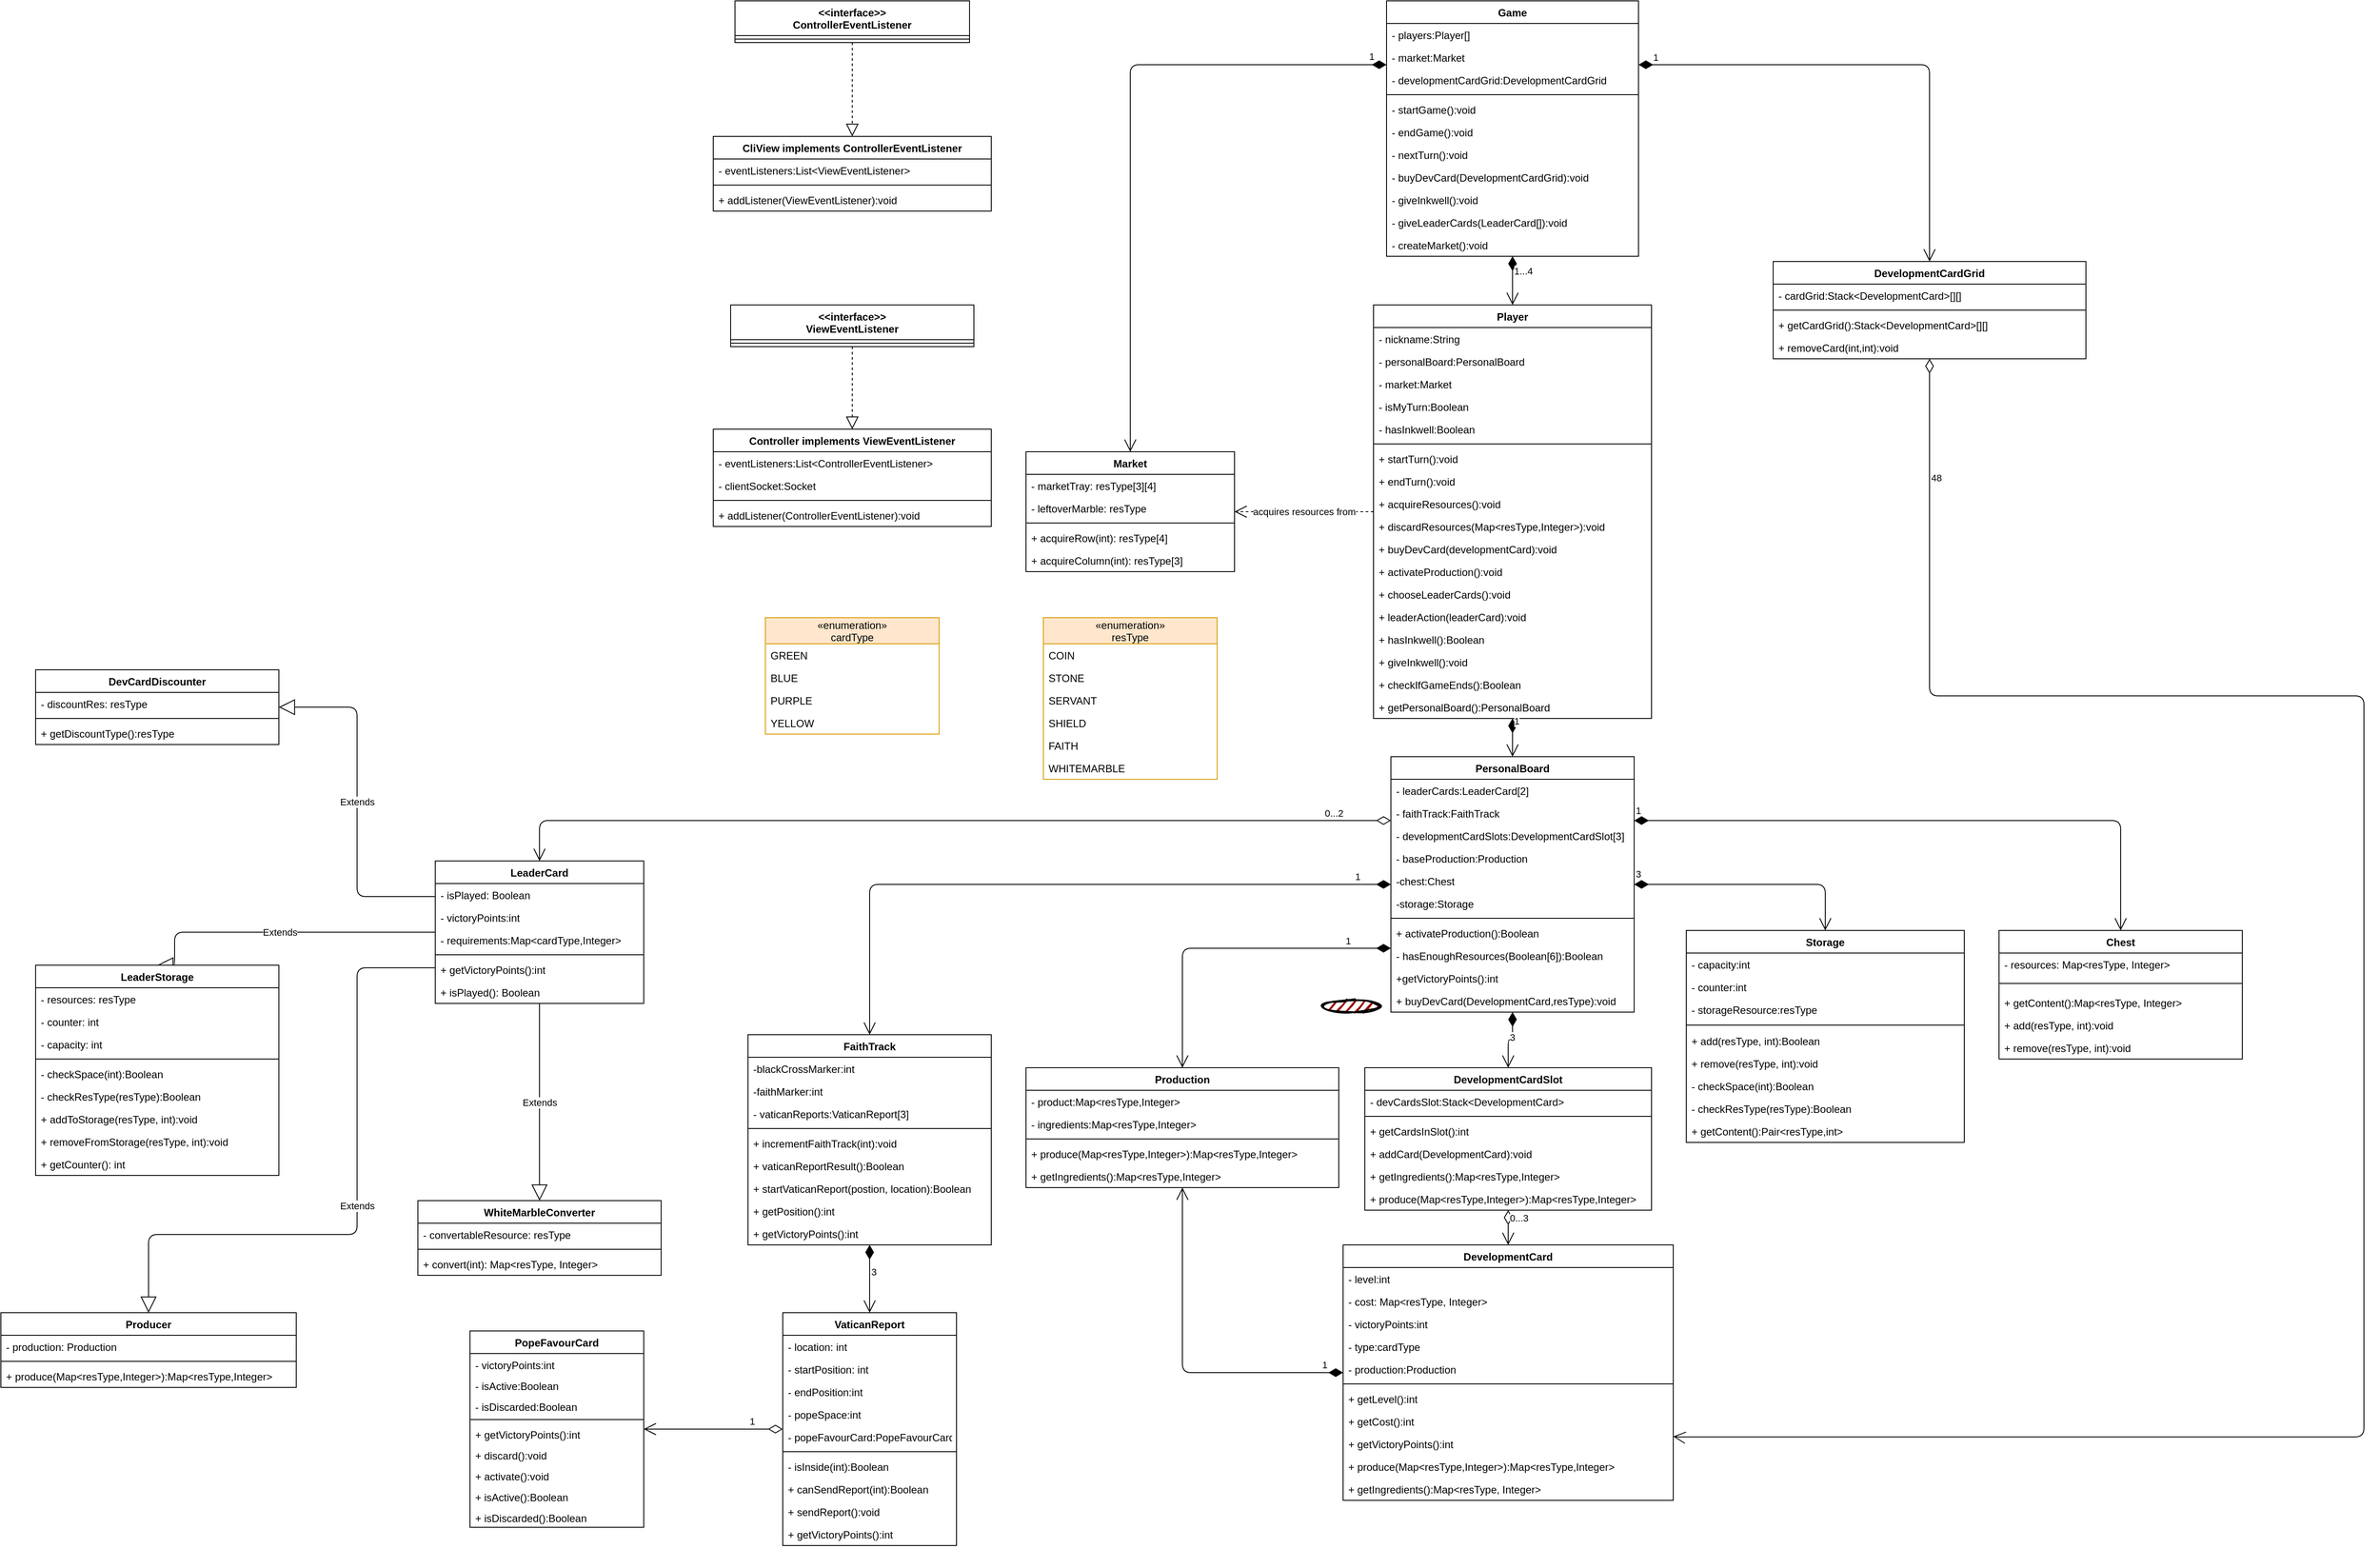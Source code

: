 <mxfile version="14.4.3" type="device"><diagram id="C5RBs43oDa-KdzZeNtuy" name="Page-1"><mxGraphModel dx="5291" dy="5647" grid="1" gridSize="10" guides="1" tooltips="1" connect="1" arrows="1" fold="1" page="1" pageScale="1" pageWidth="3300" pageHeight="4681" math="0" shadow="0"><root><mxCell id="WIyWlLk6GJQsqaUBKTNV-0"/><mxCell id="WIyWlLk6GJQsqaUBKTNV-1" parent="WIyWlLk6GJQsqaUBKTNV-0"/><mxCell id="OfGPwbe1TZ9wDOZKUBia-4" value="Player" style="swimlane;fontStyle=1;align=center;verticalAlign=top;childLayout=stackLayout;horizontal=1;startSize=26;horizontalStack=0;resizeParent=1;resizeParentMax=0;resizeLast=0;collapsible=1;marginBottom=0;" parent="WIyWlLk6GJQsqaUBKTNV-1" vertex="1"><mxGeometry x="760" y="-560" width="320" height="476" as="geometry"/></mxCell><mxCell id="OfGPwbe1TZ9wDOZKUBia-5" value="- nickname:String" style="text;strokeColor=none;fillColor=none;align=left;verticalAlign=top;spacingLeft=4;spacingRight=4;overflow=hidden;rotatable=0;points=[[0,0.5],[1,0.5]];portConstraint=eastwest;" parent="OfGPwbe1TZ9wDOZKUBia-4" vertex="1"><mxGeometry y="26" width="320" height="26" as="geometry"/></mxCell><mxCell id="jSEGE36E01EiWKxGD2_q-0" value="- personalBoard:PersonalBoard" style="text;strokeColor=none;fillColor=none;align=left;verticalAlign=top;spacingLeft=4;spacingRight=4;overflow=hidden;rotatable=0;points=[[0,0.5],[1,0.5]];portConstraint=eastwest;" parent="OfGPwbe1TZ9wDOZKUBia-4" vertex="1"><mxGeometry y="52" width="320" height="26" as="geometry"/></mxCell><mxCell id="1ybpr0yzPvLpqBfkD8lj-160" value="- market:Market" style="text;strokeColor=none;fillColor=none;align=left;verticalAlign=top;spacingLeft=4;spacingRight=4;overflow=hidden;rotatable=0;points=[[0,0.5],[1,0.5]];portConstraint=eastwest;" parent="OfGPwbe1TZ9wDOZKUBia-4" vertex="1"><mxGeometry y="78" width="320" height="26" as="geometry"/></mxCell><mxCell id="jSEGE36E01EiWKxGD2_q-1" value="- isMyTurn:Boolean" style="text;strokeColor=none;fillColor=none;align=left;verticalAlign=top;spacingLeft=4;spacingRight=4;overflow=hidden;rotatable=0;points=[[0,0.5],[1,0.5]];portConstraint=eastwest;" parent="OfGPwbe1TZ9wDOZKUBia-4" vertex="1"><mxGeometry y="104" width="320" height="26" as="geometry"/></mxCell><mxCell id="jSEGE36E01EiWKxGD2_q-2" value="- hasInkwell:Boolean" style="text;strokeColor=none;fillColor=none;align=left;verticalAlign=top;spacingLeft=4;spacingRight=4;overflow=hidden;rotatable=0;points=[[0,0.5],[1,0.5]];portConstraint=eastwest;" parent="OfGPwbe1TZ9wDOZKUBia-4" vertex="1"><mxGeometry y="130" width="320" height="26" as="geometry"/></mxCell><mxCell id="OfGPwbe1TZ9wDOZKUBia-6" value="" style="line;strokeWidth=1;fillColor=none;align=left;verticalAlign=middle;spacingTop=-1;spacingLeft=3;spacingRight=3;rotatable=0;labelPosition=right;points=[];portConstraint=eastwest;" parent="OfGPwbe1TZ9wDOZKUBia-4" vertex="1"><mxGeometry y="156" width="320" height="8" as="geometry"/></mxCell><mxCell id="yznbx8ulNkCZEP-c-Lp9-0" value="+ startTurn():void" style="text;strokeColor=none;fillColor=none;align=left;verticalAlign=top;spacingLeft=4;spacingRight=4;overflow=hidden;rotatable=0;points=[[0,0.5],[1,0.5]];portConstraint=eastwest;" parent="OfGPwbe1TZ9wDOZKUBia-4" vertex="1"><mxGeometry y="164" width="320" height="26" as="geometry"/></mxCell><mxCell id="yznbx8ulNkCZEP-c-Lp9-1" value="+ endTurn():void" style="text;strokeColor=none;fillColor=none;align=left;verticalAlign=top;spacingLeft=4;spacingRight=4;overflow=hidden;rotatable=0;points=[[0,0.5],[1,0.5]];portConstraint=eastwest;" parent="OfGPwbe1TZ9wDOZKUBia-4" vertex="1"><mxGeometry y="190" width="320" height="26" as="geometry"/></mxCell><mxCell id="yznbx8ulNkCZEP-c-Lp9-2" value="+ acquireResources():void" style="text;strokeColor=none;fillColor=none;align=left;verticalAlign=top;spacingLeft=4;spacingRight=4;overflow=hidden;rotatable=0;points=[[0,0.5],[1,0.5]];portConstraint=eastwest;" parent="OfGPwbe1TZ9wDOZKUBia-4" vertex="1"><mxGeometry y="216" width="320" height="26" as="geometry"/></mxCell><mxCell id="vKjAAJcrl46G-RV75Znb-0" value="+ discardResources(Map&lt;resType,Integer&gt;):void" style="text;strokeColor=none;fillColor=none;align=left;verticalAlign=top;spacingLeft=4;spacingRight=4;overflow=hidden;rotatable=0;points=[[0,0.5],[1,0.5]];portConstraint=eastwest;" vertex="1" parent="OfGPwbe1TZ9wDOZKUBia-4"><mxGeometry y="242" width="320" height="26" as="geometry"/></mxCell><mxCell id="yznbx8ulNkCZEP-c-Lp9-3" value="+ buyDevCard(developmentCard):void" style="text;strokeColor=none;fillColor=none;align=left;verticalAlign=top;spacingLeft=4;spacingRight=4;overflow=hidden;rotatable=0;points=[[0,0.5],[1,0.5]];portConstraint=eastwest;" parent="OfGPwbe1TZ9wDOZKUBia-4" vertex="1"><mxGeometry y="268" width="320" height="26" as="geometry"/></mxCell><mxCell id="yznbx8ulNkCZEP-c-Lp9-4" value="+ activateProduction():void" style="text;strokeColor=none;fillColor=none;align=left;verticalAlign=top;spacingLeft=4;spacingRight=4;overflow=hidden;rotatable=0;points=[[0,0.5],[1,0.5]];portConstraint=eastwest;" parent="OfGPwbe1TZ9wDOZKUBia-4" vertex="1"><mxGeometry y="294" width="320" height="26" as="geometry"/></mxCell><mxCell id="yznbx8ulNkCZEP-c-Lp9-5" value="+ chooseLeaderCards():void" style="text;strokeColor=none;fillColor=none;align=left;verticalAlign=top;spacingLeft=4;spacingRight=4;overflow=hidden;rotatable=0;points=[[0,0.5],[1,0.5]];portConstraint=eastwest;" parent="OfGPwbe1TZ9wDOZKUBia-4" vertex="1"><mxGeometry y="320" width="320" height="26" as="geometry"/></mxCell><mxCell id="yznbx8ulNkCZEP-c-Lp9-6" value="+ leaderAction(leaderCard):void" style="text;strokeColor=none;fillColor=none;align=left;verticalAlign=top;spacingLeft=4;spacingRight=4;overflow=hidden;rotatable=0;points=[[0,0.5],[1,0.5]];portConstraint=eastwest;" parent="OfGPwbe1TZ9wDOZKUBia-4" vertex="1"><mxGeometry y="346" width="320" height="26" as="geometry"/></mxCell><mxCell id="yznbx8ulNkCZEP-c-Lp9-7" value="+ hasInkwell():Boolean" style="text;strokeColor=none;fillColor=none;align=left;verticalAlign=top;spacingLeft=4;spacingRight=4;overflow=hidden;rotatable=0;points=[[0,0.5],[1,0.5]];portConstraint=eastwest;" parent="OfGPwbe1TZ9wDOZKUBia-4" vertex="1"><mxGeometry y="372" width="320" height="26" as="geometry"/></mxCell><mxCell id="1ybpr0yzPvLpqBfkD8lj-151" value="+ giveInkwell():void" style="text;strokeColor=none;fillColor=none;align=left;verticalAlign=top;spacingLeft=4;spacingRight=4;overflow=hidden;rotatable=0;points=[[0,0.5],[1,0.5]];portConstraint=eastwest;" parent="OfGPwbe1TZ9wDOZKUBia-4" vertex="1"><mxGeometry y="398" width="320" height="26" as="geometry"/></mxCell><mxCell id="yznbx8ulNkCZEP-c-Lp9-8" value="+ checkIfGameEnds():Boolean" style="text;strokeColor=none;fillColor=none;align=left;verticalAlign=top;spacingLeft=4;spacingRight=4;overflow=hidden;rotatable=0;points=[[0,0.5],[1,0.5]];portConstraint=eastwest;" parent="OfGPwbe1TZ9wDOZKUBia-4" vertex="1"><mxGeometry y="424" width="320" height="26" as="geometry"/></mxCell><mxCell id="vKjAAJcrl46G-RV75Znb-1" value="+ getPersonalBoard():PersonalBoard" style="text;strokeColor=none;fillColor=none;align=left;verticalAlign=top;spacingLeft=4;spacingRight=4;overflow=hidden;rotatable=0;points=[[0,0.5],[1,0.5]];portConstraint=eastwest;" vertex="1" parent="OfGPwbe1TZ9wDOZKUBia-4"><mxGeometry y="450" width="320" height="26" as="geometry"/></mxCell><mxCell id="OfGPwbe1TZ9wDOZKUBia-8" value="PersonalBoard" style="swimlane;fontStyle=1;align=center;verticalAlign=top;childLayout=stackLayout;horizontal=1;startSize=26;horizontalStack=0;resizeParent=1;resizeParentMax=0;resizeLast=0;collapsible=1;marginBottom=0;" parent="WIyWlLk6GJQsqaUBKTNV-1" vertex="1"><mxGeometry x="780" y="-40" width="280" height="294" as="geometry"/></mxCell><mxCell id="jSEGE36E01EiWKxGD2_q-11" value="- leaderCards:LeaderCard[2]" style="text;strokeColor=none;fillColor=none;align=left;verticalAlign=top;spacingLeft=4;spacingRight=4;overflow=hidden;rotatable=0;points=[[0,0.5],[1,0.5]];portConstraint=eastwest;" parent="OfGPwbe1TZ9wDOZKUBia-8" vertex="1"><mxGeometry y="26" width="280" height="26" as="geometry"/></mxCell><mxCell id="jSEGE36E01EiWKxGD2_q-12" value="- faithTrack:FaithTrack" style="text;strokeColor=none;fillColor=none;align=left;verticalAlign=top;spacingLeft=4;spacingRight=4;overflow=hidden;rotatable=0;points=[[0,0.5],[1,0.5]];portConstraint=eastwest;" parent="OfGPwbe1TZ9wDOZKUBia-8" vertex="1"><mxGeometry y="52" width="280" height="26" as="geometry"/></mxCell><mxCell id="jSEGE36E01EiWKxGD2_q-13" value="- developmentCardSlots:DevelopmentCardSlot[3]" style="text;strokeColor=none;fillColor=none;align=left;verticalAlign=top;spacingLeft=4;spacingRight=4;overflow=hidden;rotatable=0;points=[[0,0.5],[1,0.5]];portConstraint=eastwest;" parent="OfGPwbe1TZ9wDOZKUBia-8" vertex="1"><mxGeometry y="78" width="280" height="26" as="geometry"/></mxCell><mxCell id="jSEGE36E01EiWKxGD2_q-52" value="- baseProduction:Production" style="text;strokeColor=none;fillColor=none;align=left;verticalAlign=top;spacingLeft=4;spacingRight=4;overflow=hidden;rotatable=0;points=[[0,0.5],[1,0.5]];portConstraint=eastwest;" parent="OfGPwbe1TZ9wDOZKUBia-8" vertex="1"><mxGeometry y="104" width="280" height="26" as="geometry"/></mxCell><mxCell id="1ybpr0yzPvLpqBfkD8lj-1" value="-chest:Chest" style="text;strokeColor=none;fillColor=none;align=left;verticalAlign=top;spacingLeft=4;spacingRight=4;overflow=hidden;rotatable=0;points=[[0,0.5],[1,0.5]];portConstraint=eastwest;" parent="OfGPwbe1TZ9wDOZKUBia-8" vertex="1"><mxGeometry y="130" width="280" height="26" as="geometry"/></mxCell><mxCell id="1ybpr0yzPvLpqBfkD8lj-2" value="-storage:Storage" style="text;strokeColor=none;fillColor=none;align=left;verticalAlign=top;spacingLeft=4;spacingRight=4;overflow=hidden;rotatable=0;points=[[0,0.5],[1,0.5]];portConstraint=eastwest;" parent="OfGPwbe1TZ9wDOZKUBia-8" vertex="1"><mxGeometry y="156" width="280" height="26" as="geometry"/></mxCell><mxCell id="OfGPwbe1TZ9wDOZKUBia-10" value="" style="line;strokeWidth=1;fillColor=none;align=left;verticalAlign=middle;spacingTop=-1;spacingLeft=3;spacingRight=3;rotatable=0;labelPosition=right;points=[];portConstraint=eastwest;" parent="OfGPwbe1TZ9wDOZKUBia-8" vertex="1"><mxGeometry y="182" width="280" height="8" as="geometry"/></mxCell><mxCell id="yznbx8ulNkCZEP-c-Lp9-15" value="+ activateProduction():Boolean" style="text;strokeColor=none;fillColor=none;align=left;verticalAlign=top;spacingLeft=4;spacingRight=4;overflow=hidden;rotatable=0;points=[[0,0.5],[1,0.5]];portConstraint=eastwest;" parent="OfGPwbe1TZ9wDOZKUBia-8" vertex="1"><mxGeometry y="190" width="280" height="26" as="geometry"/></mxCell><mxCell id="jSEGE36E01EiWKxGD2_q-29" value="- hasEnoughResources(Boolean[6]):Boolean" style="text;strokeColor=none;fillColor=none;align=left;verticalAlign=top;spacingLeft=4;spacingRight=4;overflow=hidden;rotatable=0;points=[[0,0.5],[1,0.5]];portConstraint=eastwest;" parent="OfGPwbe1TZ9wDOZKUBia-8" vertex="1"><mxGeometry y="216" width="280" height="26" as="geometry"/></mxCell><mxCell id="1ybpr0yzPvLpqBfkD8lj-5" value="+getVictoryPoints():int" style="text;strokeColor=none;fillColor=none;align=left;verticalAlign=top;spacingLeft=4;spacingRight=4;overflow=hidden;rotatable=0;points=[[0,0.5],[1,0.5]];portConstraint=eastwest;" parent="OfGPwbe1TZ9wDOZKUBia-8" vertex="1"><mxGeometry y="242" width="280" height="26" as="geometry"/></mxCell><mxCell id="vKjAAJcrl46G-RV75Znb-5" value="+ buyDevCard(DevelopmentCard,resType):void" style="text;strokeColor=none;fillColor=none;align=left;verticalAlign=top;spacingLeft=4;spacingRight=4;overflow=hidden;rotatable=0;points=[[0,0.5],[1,0.5]];portConstraint=eastwest;" vertex="1" parent="OfGPwbe1TZ9wDOZKUBia-8"><mxGeometry y="268" width="280" height="26" as="geometry"/></mxCell><mxCell id="OfGPwbe1TZ9wDOZKUBia-12" value="Storage" style="swimlane;fontStyle=1;align=center;verticalAlign=top;childLayout=stackLayout;horizontal=1;startSize=26;horizontalStack=0;resizeParent=1;resizeParentMax=0;resizeLast=0;collapsible=1;marginBottom=0;" parent="WIyWlLk6GJQsqaUBKTNV-1" vertex="1"><mxGeometry x="1120" y="160" width="320" height="244" as="geometry"><mxRectangle x="1120" y="640" width="130" height="26" as="alternateBounds"/></mxGeometry></mxCell><mxCell id="OfGPwbe1TZ9wDOZKUBia-13" value="- capacity:int&#10; " style="text;strokeColor=none;fillColor=none;align=left;verticalAlign=top;spacingLeft=4;spacingRight=4;overflow=hidden;rotatable=0;points=[[0,0.5],[1,0.5]];portConstraint=eastwest;" parent="OfGPwbe1TZ9wDOZKUBia-12" vertex="1"><mxGeometry y="26" width="320" height="26" as="geometry"/></mxCell><mxCell id="jSEGE36E01EiWKxGD2_q-34" value="- counter:int" style="text;strokeColor=none;fillColor=none;align=left;verticalAlign=top;spacingLeft=4;spacingRight=4;overflow=hidden;rotatable=0;points=[[0,0.5],[1,0.5]];portConstraint=eastwest;" parent="OfGPwbe1TZ9wDOZKUBia-12" vertex="1"><mxGeometry y="52" width="320" height="26" as="geometry"/></mxCell><mxCell id="jSEGE36E01EiWKxGD2_q-35" value="- storageResource:resType" style="text;strokeColor=none;fillColor=none;align=left;verticalAlign=top;spacingLeft=4;spacingRight=4;overflow=hidden;rotatable=0;points=[[0,0.5],[1,0.5]];portConstraint=eastwest;" parent="OfGPwbe1TZ9wDOZKUBia-12" vertex="1"><mxGeometry y="78" width="320" height="26" as="geometry"/></mxCell><mxCell id="OfGPwbe1TZ9wDOZKUBia-14" value="" style="line;strokeWidth=1;fillColor=none;align=left;verticalAlign=middle;spacingTop=-1;spacingLeft=3;spacingRight=3;rotatable=0;labelPosition=right;points=[];portConstraint=eastwest;" parent="OfGPwbe1TZ9wDOZKUBia-12" vertex="1"><mxGeometry y="104" width="320" height="10" as="geometry"/></mxCell><mxCell id="jSEGE36E01EiWKxGD2_q-36" value="+ add(resType, int):Boolean" style="text;strokeColor=none;fillColor=none;align=left;verticalAlign=top;spacingLeft=4;spacingRight=4;overflow=hidden;rotatable=0;points=[[0,0.5],[1,0.5]];portConstraint=eastwest;" parent="OfGPwbe1TZ9wDOZKUBia-12" vertex="1"><mxGeometry y="114" width="320" height="26" as="geometry"/></mxCell><mxCell id="jSEGE36E01EiWKxGD2_q-37" value="+ remove(resType, int):void" style="text;strokeColor=none;fillColor=none;align=left;verticalAlign=top;spacingLeft=4;spacingRight=4;overflow=hidden;rotatable=0;points=[[0,0.5],[1,0.5]];portConstraint=eastwest;" parent="OfGPwbe1TZ9wDOZKUBia-12" vertex="1"><mxGeometry y="140" width="320" height="26" as="geometry"/></mxCell><mxCell id="jSEGE36E01EiWKxGD2_q-38" value="- checkSpace(int):Boolean" style="text;strokeColor=none;fillColor=none;align=left;verticalAlign=top;spacingLeft=4;spacingRight=4;overflow=hidden;rotatable=0;points=[[0,0.5],[1,0.5]];portConstraint=eastwest;" parent="OfGPwbe1TZ9wDOZKUBia-12" vertex="1"><mxGeometry y="166" width="320" height="26" as="geometry"/></mxCell><mxCell id="jSEGE36E01EiWKxGD2_q-39" value="- checkResType(resType):Boolean" style="text;strokeColor=none;fillColor=none;align=left;verticalAlign=top;spacingLeft=4;spacingRight=4;overflow=hidden;rotatable=0;points=[[0,0.5],[1,0.5]];portConstraint=eastwest;" parent="OfGPwbe1TZ9wDOZKUBia-12" vertex="1"><mxGeometry y="192" width="320" height="26" as="geometry"/></mxCell><mxCell id="jSEGE36E01EiWKxGD2_q-41" value="+ getContent():Pair&lt;resType,int&gt;" style="text;strokeColor=none;fillColor=none;align=left;verticalAlign=top;spacingLeft=4;spacingRight=4;overflow=hidden;rotatable=0;points=[[0,0.5],[1,0.5]];portConstraint=eastwest;" parent="OfGPwbe1TZ9wDOZKUBia-12" vertex="1"><mxGeometry y="218" width="320" height="26" as="geometry"/></mxCell><mxCell id="OfGPwbe1TZ9wDOZKUBia-16" value="DevelopmentCardSlot" style="swimlane;fontStyle=1;align=center;verticalAlign=top;childLayout=stackLayout;horizontal=1;startSize=26;horizontalStack=0;resizeParent=1;resizeParentMax=0;resizeLast=0;collapsible=1;marginBottom=0;" parent="WIyWlLk6GJQsqaUBKTNV-1" vertex="1"><mxGeometry x="750" y="318" width="330" height="164" as="geometry"/></mxCell><mxCell id="jSEGE36E01EiWKxGD2_q-18" value="- devCardsSlot:Stack&lt;DevelopmentCard&gt;" style="text;strokeColor=none;fillColor=none;align=left;verticalAlign=top;spacingLeft=4;spacingRight=4;overflow=hidden;rotatable=0;points=[[0,0.5],[1,0.5]];portConstraint=eastwest;" parent="OfGPwbe1TZ9wDOZKUBia-16" vertex="1"><mxGeometry y="26" width="330" height="26" as="geometry"/></mxCell><mxCell id="OfGPwbe1TZ9wDOZKUBia-18" value="" style="line;strokeWidth=1;fillColor=none;align=left;verticalAlign=middle;spacingTop=-1;spacingLeft=3;spacingRight=3;rotatable=0;labelPosition=right;points=[];portConstraint=eastwest;" parent="OfGPwbe1TZ9wDOZKUBia-16" vertex="1"><mxGeometry y="52" width="330" height="8" as="geometry"/></mxCell><mxCell id="OfGPwbe1TZ9wDOZKUBia-19" value="+ getCardsInSlot():int" style="text;strokeColor=none;fillColor=none;align=left;verticalAlign=top;spacingLeft=4;spacingRight=4;overflow=hidden;rotatable=0;points=[[0,0.5],[1,0.5]];portConstraint=eastwest;" parent="OfGPwbe1TZ9wDOZKUBia-16" vertex="1"><mxGeometry y="60" width="330" height="26" as="geometry"/></mxCell><mxCell id="jSEGE36E01EiWKxGD2_q-54" value="+ addCard(DevelopmentCard):void" style="text;strokeColor=none;fillColor=none;align=left;verticalAlign=top;spacingLeft=4;spacingRight=4;overflow=hidden;rotatable=0;points=[[0,0.5],[1,0.5]];portConstraint=eastwest;" parent="OfGPwbe1TZ9wDOZKUBia-16" vertex="1"><mxGeometry y="86" width="330" height="26" as="geometry"/></mxCell><mxCell id="jSEGE36E01EiWKxGD2_q-53" value="+ getIngredients():Map&lt;resType,Integer&gt;" style="text;strokeColor=none;fillColor=none;align=left;verticalAlign=top;spacingLeft=4;spacingRight=4;overflow=hidden;rotatable=0;points=[[0,0.5],[1,0.5]];portConstraint=eastwest;" parent="OfGPwbe1TZ9wDOZKUBia-16" vertex="1"><mxGeometry y="112" width="330" height="26" as="geometry"/></mxCell><mxCell id="vKjAAJcrl46G-RV75Znb-8" value="+ produce(Map&lt;resType,Integer&gt;):Map&lt;resType,Integer&gt;" style="text;strokeColor=none;fillColor=none;align=left;verticalAlign=top;spacingLeft=4;spacingRight=4;overflow=hidden;rotatable=0;points=[[0,0.5],[1,0.5]];portConstraint=eastwest;" vertex="1" parent="OfGPwbe1TZ9wDOZKUBia-16"><mxGeometry y="138" width="330" height="26" as="geometry"/></mxCell><mxCell id="OfGPwbe1TZ9wDOZKUBia-20" value="FaithTrack" style="swimlane;fontStyle=1;align=center;verticalAlign=top;childLayout=stackLayout;horizontal=1;startSize=26;horizontalStack=0;resizeParent=1;resizeParentMax=0;resizeLast=0;collapsible=1;marginBottom=0;fillColor=none;" parent="WIyWlLk6GJQsqaUBKTNV-1" vertex="1"><mxGeometry x="40" y="280" width="280" height="242" as="geometry"/></mxCell><mxCell id="1ybpr0yzPvLpqBfkD8lj-3" value="-blackCrossMarker:int" style="text;strokeColor=none;fillColor=none;align=left;verticalAlign=top;spacingLeft=4;spacingRight=4;overflow=hidden;rotatable=0;points=[[0,0.5],[1,0.5]];portConstraint=eastwest;" parent="OfGPwbe1TZ9wDOZKUBia-20" vertex="1"><mxGeometry y="26" width="280" height="26" as="geometry"/></mxCell><mxCell id="1ybpr0yzPvLpqBfkD8lj-4" value="-faithMarker:int" style="text;strokeColor=none;fillColor=none;align=left;verticalAlign=top;spacingLeft=4;spacingRight=4;overflow=hidden;rotatable=0;points=[[0,0.5],[1,0.5]];portConstraint=eastwest;" parent="OfGPwbe1TZ9wDOZKUBia-20" vertex="1"><mxGeometry y="52" width="280" height="26" as="geometry"/></mxCell><mxCell id="1ybpr0yzPvLpqBfkD8lj-136" value="- vaticanReports:VaticanReport[3]" style="text;strokeColor=none;fillColor=none;align=left;verticalAlign=top;spacingLeft=4;spacingRight=4;overflow=hidden;rotatable=0;points=[[0,0.5],[1,0.5]];portConstraint=eastwest;" parent="OfGPwbe1TZ9wDOZKUBia-20" vertex="1"><mxGeometry y="78" width="280" height="26" as="geometry"/></mxCell><mxCell id="OfGPwbe1TZ9wDOZKUBia-22" value="" style="line;strokeWidth=1;fillColor=none;align=left;verticalAlign=middle;spacingTop=-1;spacingLeft=3;spacingRight=3;rotatable=0;labelPosition=right;points=[];portConstraint=eastwest;" parent="OfGPwbe1TZ9wDOZKUBia-20" vertex="1"><mxGeometry y="104" width="280" height="8" as="geometry"/></mxCell><mxCell id="yznbx8ulNkCZEP-c-Lp9-33" value="+ incrementFaithTrack(int):void" style="text;strokeColor=none;fillColor=none;align=left;verticalAlign=top;spacingLeft=4;spacingRight=4;overflow=hidden;rotatable=0;points=[[0,0.5],[1,0.5]];portConstraint=eastwest;" parent="OfGPwbe1TZ9wDOZKUBia-20" vertex="1"><mxGeometry y="112" width="280" height="26" as="geometry"/></mxCell><mxCell id="yznbx8ulNkCZEP-c-Lp9-34" value="+ vaticanReportResult():Boolean" style="text;strokeColor=none;fillColor=none;align=left;verticalAlign=top;spacingLeft=4;spacingRight=4;overflow=hidden;rotatable=0;points=[[0,0.5],[1,0.5]];portConstraint=eastwest;" parent="OfGPwbe1TZ9wDOZKUBia-20" vertex="1"><mxGeometry y="138" width="280" height="26" as="geometry"/></mxCell><mxCell id="yznbx8ulNkCZEP-c-Lp9-35" value="+ startVaticanReport(postion, location):Boolean&#10;" style="text;strokeColor=none;fillColor=none;align=left;verticalAlign=top;spacingLeft=4;spacingRight=4;overflow=hidden;rotatable=0;points=[[0,0.5],[1,0.5]];portConstraint=eastwest;" parent="OfGPwbe1TZ9wDOZKUBia-20" vertex="1"><mxGeometry y="164" width="280" height="26" as="geometry"/></mxCell><mxCell id="1ybpr0yzPvLpqBfkD8lj-7" value="+ getPosition():int" style="text;strokeColor=none;fillColor=none;align=left;verticalAlign=top;spacingLeft=4;spacingRight=4;overflow=hidden;rotatable=0;points=[[0,0.5],[1,0.5]];portConstraint=eastwest;" parent="OfGPwbe1TZ9wDOZKUBia-20" vertex="1"><mxGeometry y="190" width="280" height="26" as="geometry"/></mxCell><mxCell id="1ybpr0yzPvLpqBfkD8lj-135" value="+ getVictoryPoints():int" style="text;strokeColor=none;fillColor=none;align=left;verticalAlign=top;spacingLeft=4;spacingRight=4;overflow=hidden;rotatable=0;points=[[0,0.5],[1,0.5]];portConstraint=eastwest;" parent="OfGPwbe1TZ9wDOZKUBia-20" vertex="1"><mxGeometry y="216" width="280" height="26" as="geometry"/></mxCell><mxCell id="OfGPwbe1TZ9wDOZKUBia-24" value="PopeFavourCard" style="swimlane;fontStyle=1;align=center;verticalAlign=top;childLayout=stackLayout;horizontal=1;startSize=26;horizontalStack=0;resizeParent=1;resizeParentMax=0;resizeLast=0;collapsible=1;marginBottom=0;fillColor=none;rotation=0;" parent="WIyWlLk6GJQsqaUBKTNV-1" vertex="1"><mxGeometry x="-280" y="621" width="200" height="226" as="geometry"/></mxCell><mxCell id="OfGPwbe1TZ9wDOZKUBia-25" value="- victoryPoints:int" style="text;strokeColor=none;fillColor=none;align=left;verticalAlign=top;spacingLeft=4;spacingRight=4;overflow=hidden;rotatable=0;points=[[0,0.5],[1,0.5]];portConstraint=eastwest;rotation=0;" parent="OfGPwbe1TZ9wDOZKUBia-24" vertex="1"><mxGeometry y="26" width="200" height="24" as="geometry"/></mxCell><mxCell id="1ybpr0yzPvLpqBfkD8lj-22" value="- isActive:Boolean" style="text;strokeColor=none;fillColor=none;align=left;verticalAlign=top;spacingLeft=4;spacingRight=4;overflow=hidden;rotatable=0;points=[[0,0.5],[1,0.5]];portConstraint=eastwest;rotation=0;" parent="OfGPwbe1TZ9wDOZKUBia-24" vertex="1"><mxGeometry y="50" width="200" height="24" as="geometry"/></mxCell><mxCell id="1ybpr0yzPvLpqBfkD8lj-19" value="- isDiscarded:Boolean" style="text;strokeColor=none;fillColor=none;align=left;verticalAlign=top;spacingLeft=4;spacingRight=4;overflow=hidden;rotatable=0;points=[[0,0.5],[1,0.5]];portConstraint=eastwest;rotation=0;" parent="OfGPwbe1TZ9wDOZKUBia-24" vertex="1"><mxGeometry y="74" width="200" height="24" as="geometry"/></mxCell><mxCell id="OfGPwbe1TZ9wDOZKUBia-26" value="" style="line;strokeWidth=1;fillColor=none;align=left;verticalAlign=middle;spacingTop=-1;spacingLeft=3;spacingRight=3;rotatable=0;labelPosition=right;points=[];portConstraint=eastwest;rotation=0;" parent="OfGPwbe1TZ9wDOZKUBia-24" vertex="1"><mxGeometry y="98" width="200" height="8" as="geometry"/></mxCell><mxCell id="1ybpr0yzPvLpqBfkD8lj-21" value="+ getVictoryPoints():int" style="text;strokeColor=none;fillColor=none;align=left;verticalAlign=top;spacingLeft=4;spacingRight=4;overflow=hidden;rotatable=0;points=[[0,0.5],[1,0.5]];portConstraint=eastwest;rotation=0;" parent="OfGPwbe1TZ9wDOZKUBia-24" vertex="1"><mxGeometry y="106" width="200" height="24" as="geometry"/></mxCell><mxCell id="1ybpr0yzPvLpqBfkD8lj-130" value="+ discard():void" style="text;strokeColor=none;fillColor=none;align=left;verticalAlign=top;spacingLeft=4;spacingRight=4;overflow=hidden;rotatable=0;points=[[0,0.5],[1,0.5]];portConstraint=eastwest;rotation=0;" parent="OfGPwbe1TZ9wDOZKUBia-24" vertex="1"><mxGeometry y="130" width="200" height="24" as="geometry"/></mxCell><mxCell id="1ybpr0yzPvLpqBfkD8lj-131" value="+ activate():void" style="text;strokeColor=none;fillColor=none;align=left;verticalAlign=top;spacingLeft=4;spacingRight=4;overflow=hidden;rotatable=0;points=[[0,0.5],[1,0.5]];portConstraint=eastwest;rotation=0;" parent="OfGPwbe1TZ9wDOZKUBia-24" vertex="1"><mxGeometry y="154" width="200" height="24" as="geometry"/></mxCell><mxCell id="1ybpr0yzPvLpqBfkD8lj-132" value="+ isActive():Boolean" style="text;strokeColor=none;fillColor=none;align=left;verticalAlign=top;spacingLeft=4;spacingRight=4;overflow=hidden;rotatable=0;points=[[0,0.5],[1,0.5]];portConstraint=eastwest;rotation=0;" parent="OfGPwbe1TZ9wDOZKUBia-24" vertex="1"><mxGeometry y="178" width="200" height="24" as="geometry"/></mxCell><mxCell id="1ybpr0yzPvLpqBfkD8lj-133" value="+ isDiscarded():Boolean" style="text;strokeColor=none;fillColor=none;align=left;verticalAlign=top;spacingLeft=4;spacingRight=4;overflow=hidden;rotatable=0;points=[[0,0.5],[1,0.5]];portConstraint=eastwest;rotation=0;" parent="OfGPwbe1TZ9wDOZKUBia-24" vertex="1"><mxGeometry y="202" width="200" height="24" as="geometry"/></mxCell><mxCell id="OfGPwbe1TZ9wDOZKUBia-28" value="Chest" style="swimlane;fontStyle=1;align=center;verticalAlign=top;childLayout=stackLayout;horizontal=1;startSize=26;horizontalStack=0;resizeParent=1;resizeParentMax=0;resizeLast=0;collapsible=1;marginBottom=0;" parent="WIyWlLk6GJQsqaUBKTNV-1" vertex="1"><mxGeometry x="1480" y="160" width="280" height="148" as="geometry"><mxRectangle x="1480" y="640" width="70" height="26" as="alternateBounds"/></mxGeometry></mxCell><mxCell id="OfGPwbe1TZ9wDOZKUBia-29" value="- resources: Map&lt;resType, Integer&gt;" style="text;strokeColor=none;fillColor=none;align=left;verticalAlign=top;spacingLeft=4;spacingRight=4;overflow=hidden;rotatable=0;points=[[0,0.5],[1,0.5]];portConstraint=eastwest;" parent="OfGPwbe1TZ9wDOZKUBia-28" vertex="1"><mxGeometry y="26" width="280" height="26" as="geometry"/></mxCell><mxCell id="OfGPwbe1TZ9wDOZKUBia-30" value="" style="line;strokeWidth=1;fillColor=none;align=left;verticalAlign=middle;spacingTop=-1;spacingLeft=3;spacingRight=3;rotatable=0;labelPosition=right;points=[];portConstraint=eastwest;" parent="OfGPwbe1TZ9wDOZKUBia-28" vertex="1"><mxGeometry y="52" width="280" height="18" as="geometry"/></mxCell><mxCell id="jSEGE36E01EiWKxGD2_q-33" value="+ getContent():Map&lt;resType, Integer&gt;" style="text;strokeColor=none;fillColor=none;align=left;verticalAlign=top;spacingLeft=4;spacingRight=4;overflow=hidden;rotatable=0;points=[[0,0.5],[1,0.5]];portConstraint=eastwest;" parent="OfGPwbe1TZ9wDOZKUBia-28" vertex="1"><mxGeometry y="70" width="280" height="26" as="geometry"/></mxCell><mxCell id="jSEGE36E01EiWKxGD2_q-31" value="+ add(resType, int):void" style="text;strokeColor=none;fillColor=none;align=left;verticalAlign=top;spacingLeft=4;spacingRight=4;overflow=hidden;rotatable=0;points=[[0,0.5],[1,0.5]];portConstraint=eastwest;" parent="OfGPwbe1TZ9wDOZKUBia-28" vertex="1"><mxGeometry y="96" width="280" height="26" as="geometry"/></mxCell><mxCell id="jSEGE36E01EiWKxGD2_q-32" value="+ remove(resType, int):void" style="text;strokeColor=none;fillColor=none;align=left;verticalAlign=top;spacingLeft=4;spacingRight=4;overflow=hidden;rotatable=0;points=[[0,0.5],[1,0.5]];portConstraint=eastwest;" parent="OfGPwbe1TZ9wDOZKUBia-28" vertex="1"><mxGeometry y="122" width="280" height="26" as="geometry"/></mxCell><mxCell id="OfGPwbe1TZ9wDOZKUBia-52" value="DevelopmentCard" style="swimlane;fontStyle=1;align=center;verticalAlign=top;childLayout=stackLayout;horizontal=1;startSize=26;horizontalStack=0;resizeParent=1;resizeParentMax=0;resizeLast=0;collapsible=1;marginBottom=0;" parent="WIyWlLk6GJQsqaUBKTNV-1" vertex="1"><mxGeometry x="725" y="522" width="380" height="294" as="geometry"/></mxCell><mxCell id="OfGPwbe1TZ9wDOZKUBia-53" value="- level:int" style="text;strokeColor=none;fillColor=none;align=left;verticalAlign=top;spacingLeft=4;spacingRight=4;overflow=hidden;rotatable=0;points=[[0,0.5],[1,0.5]];portConstraint=eastwest;" parent="OfGPwbe1TZ9wDOZKUBia-52" vertex="1"><mxGeometry y="26" width="380" height="26" as="geometry"/></mxCell><mxCell id="3G2g91c_FMQ9UmaYwxVV-34" value="- cost: Map&lt;resType, Integer&gt;" style="text;strokeColor=none;fillColor=none;align=left;verticalAlign=top;spacingLeft=4;spacingRight=4;overflow=hidden;rotatable=0;points=[[0,0.5],[1,0.5]];portConstraint=eastwest;" parent="OfGPwbe1TZ9wDOZKUBia-52" vertex="1"><mxGeometry y="52" width="380" height="26" as="geometry"/></mxCell><mxCell id="jSEGE36E01EiWKxGD2_q-24" value="- victoryPoints:int" style="text;strokeColor=none;fillColor=none;align=left;verticalAlign=top;spacingLeft=4;spacingRight=4;overflow=hidden;rotatable=0;points=[[0,0.5],[1,0.5]];portConstraint=eastwest;" parent="OfGPwbe1TZ9wDOZKUBia-52" vertex="1"><mxGeometry y="78" width="380" height="26" as="geometry"/></mxCell><mxCell id="jSEGE36E01EiWKxGD2_q-25" value="- type:cardType " style="text;strokeColor=none;fillColor=none;align=left;verticalAlign=top;spacingLeft=4;spacingRight=4;overflow=hidden;rotatable=0;points=[[0,0.5],[1,0.5]];portConstraint=eastwest;" parent="OfGPwbe1TZ9wDOZKUBia-52" vertex="1"><mxGeometry y="104" width="380" height="26" as="geometry"/></mxCell><mxCell id="jSEGE36E01EiWKxGD2_q-26" value="- production:Production" style="text;strokeColor=none;fillColor=none;align=left;verticalAlign=top;spacingLeft=4;spacingRight=4;overflow=hidden;rotatable=0;points=[[0,0.5],[1,0.5]];portConstraint=eastwest;" parent="OfGPwbe1TZ9wDOZKUBia-52" vertex="1"><mxGeometry y="130" width="380" height="26" as="geometry"/></mxCell><mxCell id="OfGPwbe1TZ9wDOZKUBia-54" value="" style="line;strokeWidth=1;fillColor=none;align=left;verticalAlign=middle;spacingTop=-1;spacingLeft=3;spacingRight=3;rotatable=0;labelPosition=right;points=[];portConstraint=eastwest;" parent="OfGPwbe1TZ9wDOZKUBia-52" vertex="1"><mxGeometry y="156" width="380" height="8" as="geometry"/></mxCell><mxCell id="jSEGE36E01EiWKxGD2_q-48" value="+ getLevel():int" style="text;strokeColor=none;fillColor=none;align=left;verticalAlign=top;spacingLeft=4;spacingRight=4;overflow=hidden;rotatable=0;points=[[0,0.5],[1,0.5]];portConstraint=eastwest;" parent="OfGPwbe1TZ9wDOZKUBia-52" vertex="1"><mxGeometry y="164" width="380" height="26" as="geometry"/></mxCell><mxCell id="jSEGE36E01EiWKxGD2_q-49" value="+ getCost():int" style="text;strokeColor=none;fillColor=none;align=left;verticalAlign=top;spacingLeft=4;spacingRight=4;overflow=hidden;rotatable=0;points=[[0,0.5],[1,0.5]];portConstraint=eastwest;" parent="OfGPwbe1TZ9wDOZKUBia-52" vertex="1"><mxGeometry y="190" width="380" height="26" as="geometry"/></mxCell><mxCell id="jSEGE36E01EiWKxGD2_q-50" value="+ getVictoryPoints():int" style="text;strokeColor=none;fillColor=none;align=left;verticalAlign=top;spacingLeft=4;spacingRight=4;overflow=hidden;rotatable=0;points=[[0,0.5],[1,0.5]];portConstraint=eastwest;" parent="OfGPwbe1TZ9wDOZKUBia-52" vertex="1"><mxGeometry y="216" width="380" height="26" as="geometry"/></mxCell><mxCell id="vKjAAJcrl46G-RV75Znb-7" value="+ produce(Map&lt;resType,Integer&gt;):Map&lt;resType,Integer&gt;" style="text;strokeColor=none;fillColor=none;align=left;verticalAlign=top;spacingLeft=4;spacingRight=4;overflow=hidden;rotatable=0;points=[[0,0.5],[1,0.5]];portConstraint=eastwest;" vertex="1" parent="OfGPwbe1TZ9wDOZKUBia-52"><mxGeometry y="242" width="380" height="26" as="geometry"/></mxCell><mxCell id="jSEGE36E01EiWKxGD2_q-51" value="+ getIngredients():Map&lt;resType, Integer&gt;" style="text;strokeColor=none;fillColor=none;align=left;verticalAlign=top;spacingLeft=4;spacingRight=4;overflow=hidden;rotatable=0;points=[[0,0.5],[1,0.5]];portConstraint=eastwest;" parent="OfGPwbe1TZ9wDOZKUBia-52" vertex="1"><mxGeometry y="268" width="380" height="26" as="geometry"/></mxCell><mxCell id="SlVrCj7kQECuHVIxtIzW-0" value="«enumeration»&#10;resType" style="swimlane;fontStyle=0;childLayout=stackLayout;horizontal=1;startSize=30;fillColor=#ffe6cc;horizontalStack=0;resizeParent=1;resizeParentMax=0;resizeLast=0;collapsible=1;marginBottom=0;strokeColor=#d79b00;" parent="WIyWlLk6GJQsqaUBKTNV-1" vertex="1"><mxGeometry x="380" y="-200" width="200" height="186" as="geometry"/></mxCell><mxCell id="SlVrCj7kQECuHVIxtIzW-1" value="COIN" style="text;strokeColor=none;fillColor=none;align=left;verticalAlign=top;spacingLeft=4;spacingRight=4;overflow=hidden;rotatable=0;points=[[0,0.5],[1,0.5]];portConstraint=eastwest;" parent="SlVrCj7kQECuHVIxtIzW-0" vertex="1"><mxGeometry y="30" width="200" height="26" as="geometry"/></mxCell><mxCell id="SlVrCj7kQECuHVIxtIzW-2" value="STONE" style="text;strokeColor=none;fillColor=none;align=left;verticalAlign=top;spacingLeft=4;spacingRight=4;overflow=hidden;rotatable=0;points=[[0,0.5],[1,0.5]];portConstraint=eastwest;" parent="SlVrCj7kQECuHVIxtIzW-0" vertex="1"><mxGeometry y="56" width="200" height="26" as="geometry"/></mxCell><mxCell id="1ybpr0yzPvLpqBfkD8lj-166" value="SERVANT" style="text;strokeColor=none;fillColor=none;align=left;verticalAlign=top;spacingLeft=4;spacingRight=4;overflow=hidden;rotatable=0;points=[[0,0.5],[1,0.5]];portConstraint=eastwest;" parent="SlVrCj7kQECuHVIxtIzW-0" vertex="1"><mxGeometry y="82" width="200" height="26" as="geometry"/></mxCell><mxCell id="1ybpr0yzPvLpqBfkD8lj-167" value="SHIELD" style="text;strokeColor=none;fillColor=none;align=left;verticalAlign=top;spacingLeft=4;spacingRight=4;overflow=hidden;rotatable=0;points=[[0,0.5],[1,0.5]];portConstraint=eastwest;" parent="SlVrCj7kQECuHVIxtIzW-0" vertex="1"><mxGeometry y="108" width="200" height="26" as="geometry"/></mxCell><mxCell id="vKjAAJcrl46G-RV75Znb-2" value="FAITH" style="text;strokeColor=none;fillColor=none;align=left;verticalAlign=top;spacingLeft=4;spacingRight=4;overflow=hidden;rotatable=0;points=[[0,0.5],[1,0.5]];portConstraint=eastwest;" vertex="1" parent="SlVrCj7kQECuHVIxtIzW-0"><mxGeometry y="134" width="200" height="26" as="geometry"/></mxCell><mxCell id="vKjAAJcrl46G-RV75Znb-3" value="WHITEMARBLE" style="text;strokeColor=none;fillColor=none;align=left;verticalAlign=top;spacingLeft=4;spacingRight=4;overflow=hidden;rotatable=0;points=[[0,0.5],[1,0.5]];portConstraint=eastwest;" vertex="1" parent="SlVrCj7kQECuHVIxtIzW-0"><mxGeometry y="160" width="200" height="26" as="geometry"/></mxCell><mxCell id="dB6jni_yc_AEgXecM9Cj-0" value="«enumeration»&#10;cardType" style="swimlane;fontStyle=0;childLayout=stackLayout;horizontal=1;startSize=30;fillColor=#ffe6cc;horizontalStack=0;resizeParent=1;resizeParentMax=0;resizeLast=0;collapsible=1;marginBottom=0;strokeColor=#d79b00;" parent="WIyWlLk6GJQsqaUBKTNV-1" vertex="1"><mxGeometry x="60" y="-200" width="200" height="134" as="geometry"/></mxCell><mxCell id="dB6jni_yc_AEgXecM9Cj-1" value="GREEN" style="text;strokeColor=none;fillColor=none;align=left;verticalAlign=top;spacingLeft=4;spacingRight=4;overflow=hidden;rotatable=0;points=[[0,0.5],[1,0.5]];portConstraint=eastwest;" parent="dB6jni_yc_AEgXecM9Cj-0" vertex="1"><mxGeometry y="30" width="200" height="26" as="geometry"/></mxCell><mxCell id="dB6jni_yc_AEgXecM9Cj-2" value="BLUE" style="text;strokeColor=none;fillColor=none;align=left;verticalAlign=top;spacingLeft=4;spacingRight=4;overflow=hidden;rotatable=0;points=[[0,0.5],[1,0.5]];portConstraint=eastwest;" parent="dB6jni_yc_AEgXecM9Cj-0" vertex="1"><mxGeometry y="56" width="200" height="26" as="geometry"/></mxCell><mxCell id="1ybpr0yzPvLpqBfkD8lj-164" value="PURPLE" style="text;strokeColor=none;fillColor=none;align=left;verticalAlign=top;spacingLeft=4;spacingRight=4;overflow=hidden;rotatable=0;points=[[0,0.5],[1,0.5]];portConstraint=eastwest;" parent="dB6jni_yc_AEgXecM9Cj-0" vertex="1"><mxGeometry y="82" width="200" height="26" as="geometry"/></mxCell><mxCell id="1ybpr0yzPvLpqBfkD8lj-165" value="YELLOW&#10;" style="text;strokeColor=none;fillColor=none;align=left;verticalAlign=top;spacingLeft=4;spacingRight=4;overflow=hidden;rotatable=0;points=[[0,0.5],[1,0.5]];portConstraint=eastwest;" parent="dB6jni_yc_AEgXecM9Cj-0" vertex="1"><mxGeometry y="108" width="200" height="26" as="geometry"/></mxCell><mxCell id="dB6jni_yc_AEgXecM9Cj-4" value="LeaderCard" style="swimlane;fontStyle=1;align=center;verticalAlign=top;childLayout=stackLayout;horizontal=1;startSize=26;horizontalStack=0;resizeParent=1;resizeParentMax=0;resizeLast=0;collapsible=1;marginBottom=0;fillColor=none;" parent="WIyWlLk6GJQsqaUBKTNV-1" vertex="1"><mxGeometry x="-320" y="80" width="240" height="164" as="geometry"/></mxCell><mxCell id="yznbx8ulNkCZEP-c-Lp9-36" value="- isPlayed: Boolean" style="text;strokeColor=none;fillColor=none;align=left;verticalAlign=top;spacingLeft=4;spacingRight=4;overflow=hidden;rotatable=0;points=[[0,0.5],[1,0.5]];portConstraint=eastwest;" parent="dB6jni_yc_AEgXecM9Cj-4" vertex="1"><mxGeometry y="26" width="240" height="26" as="geometry"/></mxCell><mxCell id="3G2g91c_FMQ9UmaYwxVV-27" value="- victoryPoints:int" style="text;strokeColor=none;fillColor=none;align=left;verticalAlign=top;spacingLeft=4;spacingRight=4;overflow=hidden;rotatable=0;points=[[0,0.5],[1,0.5]];portConstraint=eastwest;" parent="dB6jni_yc_AEgXecM9Cj-4" vertex="1"><mxGeometry y="52" width="240" height="26" as="geometry"/></mxCell><mxCell id="yznbx8ulNkCZEP-c-Lp9-37" value="- requirements:Map&lt;cardType,Integer&gt;" style="text;strokeColor=none;fillColor=none;align=left;verticalAlign=top;spacingLeft=4;spacingRight=4;overflow=hidden;rotatable=0;points=[[0,0.5],[1,0.5]];portConstraint=eastwest;" parent="dB6jni_yc_AEgXecM9Cj-4" vertex="1"><mxGeometry y="78" width="240" height="26" as="geometry"/></mxCell><mxCell id="dB6jni_yc_AEgXecM9Cj-6" value="" style="line;strokeWidth=1;fillColor=none;align=left;verticalAlign=middle;spacingTop=-1;spacingLeft=3;spacingRight=3;rotatable=0;labelPosition=right;points=[];portConstraint=eastwest;" parent="dB6jni_yc_AEgXecM9Cj-4" vertex="1"><mxGeometry y="104" width="240" height="8" as="geometry"/></mxCell><mxCell id="yznbx8ulNkCZEP-c-Lp9-39" value="+ getVictoryPoints():int" style="text;strokeColor=none;fillColor=none;align=left;verticalAlign=top;spacingLeft=4;spacingRight=4;overflow=hidden;rotatable=0;points=[[0,0.5],[1,0.5]];portConstraint=eastwest;" parent="dB6jni_yc_AEgXecM9Cj-4" vertex="1"><mxGeometry y="112" width="240" height="26" as="geometry"/></mxCell><mxCell id="3G2g91c_FMQ9UmaYwxVV-29" value="+ isPlayed(): Boolean" style="text;strokeColor=none;fillColor=none;align=left;verticalAlign=top;spacingLeft=4;spacingRight=4;overflow=hidden;rotatable=0;points=[[0,0.5],[1,0.5]];portConstraint=eastwest;" parent="dB6jni_yc_AEgXecM9Cj-4" vertex="1"><mxGeometry y="138" width="240" height="26" as="geometry"/></mxCell><mxCell id="dB6jni_yc_AEgXecM9Cj-8" value="VaticanReport" style="swimlane;fontStyle=1;align=center;verticalAlign=top;childLayout=stackLayout;horizontal=1;startSize=26;horizontalStack=0;resizeParent=1;resizeParentMax=0;resizeLast=0;collapsible=1;marginBottom=0;fillColor=none;" parent="WIyWlLk6GJQsqaUBKTNV-1" vertex="1"><mxGeometry x="80" y="600" width="200" height="268" as="geometry"/></mxCell><mxCell id="1ybpr0yzPvLpqBfkD8lj-8" value="- location: int" style="text;strokeColor=none;fillColor=none;align=left;verticalAlign=top;spacingLeft=4;spacingRight=4;overflow=hidden;rotatable=0;points=[[0,0.5],[1,0.5]];portConstraint=eastwest;" parent="dB6jni_yc_AEgXecM9Cj-8" vertex="1"><mxGeometry y="26" width="200" height="26" as="geometry"/></mxCell><mxCell id="1ybpr0yzPvLpqBfkD8lj-9" value="- startPosition: int" style="text;strokeColor=none;fillColor=none;align=left;verticalAlign=top;spacingLeft=4;spacingRight=4;overflow=hidden;rotatable=0;points=[[0,0.5],[1,0.5]];portConstraint=eastwest;" parent="dB6jni_yc_AEgXecM9Cj-8" vertex="1"><mxGeometry y="52" width="200" height="26" as="geometry"/></mxCell><mxCell id="1ybpr0yzPvLpqBfkD8lj-10" value="- endPosition:int" style="text;strokeColor=none;fillColor=none;align=left;verticalAlign=top;spacingLeft=4;spacingRight=4;overflow=hidden;rotatable=0;points=[[0,0.5],[1,0.5]];portConstraint=eastwest;" parent="dB6jni_yc_AEgXecM9Cj-8" vertex="1"><mxGeometry y="78" width="200" height="26" as="geometry"/></mxCell><mxCell id="1ybpr0yzPvLpqBfkD8lj-16" value="- popeSpace:int" style="text;strokeColor=none;fillColor=none;align=left;verticalAlign=top;spacingLeft=4;spacingRight=4;overflow=hidden;rotatable=0;points=[[0,0.5],[1,0.5]];portConstraint=eastwest;" parent="dB6jni_yc_AEgXecM9Cj-8" vertex="1"><mxGeometry y="104" width="200" height="26" as="geometry"/></mxCell><mxCell id="1ybpr0yzPvLpqBfkD8lj-11" value="- popeFavourCard:PopeFavourCard" style="text;strokeColor=none;fillColor=none;align=left;verticalAlign=top;spacingLeft=4;spacingRight=4;overflow=hidden;rotatable=0;points=[[0,0.5],[1,0.5]];portConstraint=eastwest;" parent="dB6jni_yc_AEgXecM9Cj-8" vertex="1"><mxGeometry y="130" width="200" height="26" as="geometry"/></mxCell><mxCell id="dB6jni_yc_AEgXecM9Cj-10" value="" style="line;strokeWidth=1;fillColor=none;align=left;verticalAlign=middle;spacingTop=-1;spacingLeft=3;spacingRight=3;rotatable=0;labelPosition=right;points=[];portConstraint=eastwest;" parent="dB6jni_yc_AEgXecM9Cj-8" vertex="1"><mxGeometry y="156" width="200" height="8" as="geometry"/></mxCell><mxCell id="1ybpr0yzPvLpqBfkD8lj-17" value="- isInside(int):Boolean" style="text;strokeColor=none;fillColor=none;align=left;verticalAlign=top;spacingLeft=4;spacingRight=4;overflow=hidden;rotatable=0;points=[[0,0.5],[1,0.5]];portConstraint=eastwest;" parent="dB6jni_yc_AEgXecM9Cj-8" vertex="1"><mxGeometry y="164" width="200" height="26" as="geometry"/></mxCell><mxCell id="1ybpr0yzPvLpqBfkD8lj-137" value="+ canSendReport(int):Boolean" style="text;strokeColor=none;fillColor=none;align=left;verticalAlign=top;spacingLeft=4;spacingRight=4;overflow=hidden;rotatable=0;points=[[0,0.5],[1,0.5]];portConstraint=eastwest;" parent="dB6jni_yc_AEgXecM9Cj-8" vertex="1"><mxGeometry y="190" width="200" height="26" as="geometry"/></mxCell><mxCell id="1ybpr0yzPvLpqBfkD8lj-138" value="+ sendReport():void" style="text;strokeColor=none;fillColor=none;align=left;verticalAlign=top;spacingLeft=4;spacingRight=4;overflow=hidden;rotatable=0;points=[[0,0.5],[1,0.5]];portConstraint=eastwest;" parent="dB6jni_yc_AEgXecM9Cj-8" vertex="1"><mxGeometry y="216" width="200" height="26" as="geometry"/></mxCell><mxCell id="1ybpr0yzPvLpqBfkD8lj-134" value="+ getVictoryPoints():int" style="text;strokeColor=none;fillColor=none;align=left;verticalAlign=top;spacingLeft=4;spacingRight=4;overflow=hidden;rotatable=0;points=[[0,0.5],[1,0.5]];portConstraint=eastwest;" parent="dB6jni_yc_AEgXecM9Cj-8" vertex="1"><mxGeometry y="242" width="200" height="26" as="geometry"/></mxCell><mxCell id="dB6jni_yc_AEgXecM9Cj-25" value="0...2" style="endArrow=open;html=1;endSize=12;startArrow=diamondThin;startSize=14;startFill=0;edgeStyle=orthogonalEdgeStyle;align=left;verticalAlign=bottom;exitX=0;exitY=0.25;exitDx=0;exitDy=0;entryX=0.5;entryY=0;entryDx=0;entryDy=0;fillColor=#f8cecc;" parent="WIyWlLk6GJQsqaUBKTNV-1" source="OfGPwbe1TZ9wDOZKUBia-8" target="dB6jni_yc_AEgXecM9Cj-4" edge="1"><mxGeometry x="-0.847" relative="1" as="geometry"><mxPoint x="490" y="600" as="sourcePoint"/><mxPoint x="650" y="600" as="targetPoint"/><mxPoint as="offset"/></mxGeometry></mxCell><mxCell id="dB6jni_yc_AEgXecM9Cj-26" value="Market" style="swimlane;fontStyle=1;align=center;verticalAlign=top;childLayout=stackLayout;horizontal=1;startSize=26;horizontalStack=0;resizeParent=1;resizeParentMax=0;resizeLast=0;collapsible=1;marginBottom=0;" parent="WIyWlLk6GJQsqaUBKTNV-1" vertex="1"><mxGeometry x="360" y="-391" width="240" height="138" as="geometry"/></mxCell><mxCell id="dB6jni_yc_AEgXecM9Cj-27" value="- marketTray: resType[3][4]" style="text;strokeColor=none;fillColor=none;align=left;verticalAlign=top;spacingLeft=4;spacingRight=4;overflow=hidden;rotatable=0;points=[[0,0.5],[1,0.5]];portConstraint=eastwest;" parent="dB6jni_yc_AEgXecM9Cj-26" vertex="1"><mxGeometry y="26" width="240" height="26" as="geometry"/></mxCell><mxCell id="jSEGE36E01EiWKxGD2_q-10" value="- leftoverMarble: resType" style="text;strokeColor=none;fillColor=none;align=left;verticalAlign=top;spacingLeft=4;spacingRight=4;overflow=hidden;rotatable=0;points=[[0,0.5],[1,0.5]];portConstraint=eastwest;" parent="dB6jni_yc_AEgXecM9Cj-26" vertex="1"><mxGeometry y="52" width="240" height="26" as="geometry"/></mxCell><mxCell id="dB6jni_yc_AEgXecM9Cj-28" value="" style="line;strokeWidth=1;fillColor=none;align=left;verticalAlign=middle;spacingTop=-1;spacingLeft=3;spacingRight=3;rotatable=0;labelPosition=right;points=[];portConstraint=eastwest;" parent="dB6jni_yc_AEgXecM9Cj-26" vertex="1"><mxGeometry y="78" width="240" height="8" as="geometry"/></mxCell><mxCell id="dB6jni_yc_AEgXecM9Cj-29" value="+ acquireRow(int): resType[4]" style="text;strokeColor=none;fillColor=none;align=left;verticalAlign=top;spacingLeft=4;spacingRight=4;overflow=hidden;rotatable=0;points=[[0,0.5],[1,0.5]];portConstraint=eastwest;" parent="dB6jni_yc_AEgXecM9Cj-26" vertex="1"><mxGeometry y="86" width="240" height="26" as="geometry"/></mxCell><mxCell id="jSEGE36E01EiWKxGD2_q-4" value="+ acquireColumn(int): resType[3]" style="text;strokeColor=none;fillColor=none;align=left;verticalAlign=top;spacingLeft=4;spacingRight=4;overflow=hidden;rotatable=0;points=[[0,0.5],[1,0.5]];portConstraint=eastwest;" parent="dB6jni_yc_AEgXecM9Cj-26" vertex="1"><mxGeometry y="112" width="240" height="26" as="geometry"/></mxCell><mxCell id="dB6jni_yc_AEgXecM9Cj-30" value="acquires resources from" style="endArrow=open;endSize=12;dashed=1;html=1;exitX=0;exitY=0.5;exitDx=0;exitDy=0;entryX=1;entryY=0.5;entryDx=0;entryDy=0;" parent="WIyWlLk6GJQsqaUBKTNV-1" source="OfGPwbe1TZ9wDOZKUBia-4" target="dB6jni_yc_AEgXecM9Cj-26" edge="1"><mxGeometry width="160" relative="1" as="geometry"><mxPoint x="1260" y="300" as="sourcePoint"/><mxPoint x="1420" y="300" as="targetPoint"/></mxGeometry></mxCell><mxCell id="2LfKuAfX-V56wPTexr23-0" value="Production" style="swimlane;fontStyle=1;align=center;verticalAlign=top;childLayout=stackLayout;horizontal=1;startSize=26;horizontalStack=0;resizeParent=1;resizeParentMax=0;resizeLast=0;collapsible=1;marginBottom=0;" parent="WIyWlLk6GJQsqaUBKTNV-1" vertex="1"><mxGeometry x="360" y="318" width="360" height="138" as="geometry"/></mxCell><mxCell id="jSEGE36E01EiWKxGD2_q-43" value="- product:Map&lt;resType,Integer&gt;" style="text;strokeColor=none;fillColor=none;align=left;verticalAlign=top;spacingLeft=4;spacingRight=4;overflow=hidden;rotatable=0;points=[[0,0.5],[1,0.5]];portConstraint=eastwest;" parent="2LfKuAfX-V56wPTexr23-0" vertex="1"><mxGeometry y="26" width="360" height="26" as="geometry"/></mxCell><mxCell id="jSEGE36E01EiWKxGD2_q-44" value="- ingredients:Map&lt;resType,Integer&gt;" style="text;strokeColor=none;fillColor=none;align=left;verticalAlign=top;spacingLeft=4;spacingRight=4;overflow=hidden;rotatable=0;points=[[0,0.5],[1,0.5]];portConstraint=eastwest;" parent="2LfKuAfX-V56wPTexr23-0" vertex="1"><mxGeometry y="52" width="360" height="26" as="geometry"/></mxCell><mxCell id="2LfKuAfX-V56wPTexr23-2" value="" style="line;strokeWidth=1;fillColor=none;align=left;verticalAlign=middle;spacingTop=-1;spacingLeft=3;spacingRight=3;rotatable=0;labelPosition=right;points=[];portConstraint=eastwest;" parent="2LfKuAfX-V56wPTexr23-0" vertex="1"><mxGeometry y="78" width="360" height="8" as="geometry"/></mxCell><mxCell id="2LfKuAfX-V56wPTexr23-3" value="+ produce(Map&lt;resType,Integer&gt;):Map&lt;resType,Integer&gt;" style="text;strokeColor=none;fillColor=none;align=left;verticalAlign=top;spacingLeft=4;spacingRight=4;overflow=hidden;rotatable=0;points=[[0,0.5],[1,0.5]];portConstraint=eastwest;" parent="2LfKuAfX-V56wPTexr23-0" vertex="1"><mxGeometry y="86" width="360" height="26" as="geometry"/></mxCell><mxCell id="jSEGE36E01EiWKxGD2_q-45" value="+ getIngredients():Map&lt;resType,Integer&gt;" style="text;strokeColor=none;fillColor=none;align=left;verticalAlign=top;spacingLeft=4;spacingRight=4;overflow=hidden;rotatable=0;points=[[0,0.5],[1,0.5]];portConstraint=eastwest;" parent="2LfKuAfX-V56wPTexr23-0" vertex="1"><mxGeometry y="112" width="360" height="26" as="geometry"/></mxCell><mxCell id="yznbx8ulNkCZEP-c-Lp9-9" value="1" style="endArrow=open;html=1;endSize=12;startArrow=diamondThin;startSize=14;startFill=1;edgeStyle=orthogonalEdgeStyle;align=left;verticalAlign=bottom;entryX=0.5;entryY=0;entryDx=0;entryDy=0;exitX=0.5;exitY=1;exitDx=0;exitDy=0;" parent="WIyWlLk6GJQsqaUBKTNV-1" source="OfGPwbe1TZ9wDOZKUBia-4" target="OfGPwbe1TZ9wDOZKUBia-8" edge="1"><mxGeometry x="-0.475" relative="1" as="geometry"><mxPoint x="940" y="-240" as="sourcePoint"/><mxPoint x="930" y="390" as="targetPoint"/><mxPoint as="offset"/></mxGeometry></mxCell><mxCell id="yznbx8ulNkCZEP-c-Lp9-40" value="3" style="endArrow=open;html=1;endSize=12;startArrow=diamondThin;startSize=14;startFill=1;edgeStyle=orthogonalEdgeStyle;align=left;verticalAlign=bottom;entryX=0.5;entryY=0;entryDx=0;entryDy=0;fillColor=#f8cecc;exitX=0.5;exitY=1;exitDx=0;exitDy=0;" parent="WIyWlLk6GJQsqaUBKTNV-1" source="OfGPwbe1TZ9wDOZKUBia-20" target="dB6jni_yc_AEgXecM9Cj-8" edge="1"><mxGeometry x="0.018" relative="1" as="geometry"><mxPoint x="40" y="450" as="sourcePoint"/><mxPoint x="320" y="490" as="targetPoint"/><mxPoint as="offset"/></mxGeometry></mxCell><mxCell id="1ybpr0yzPvLpqBfkD8lj-15" value="1" style="endArrow=open;html=1;endSize=12;startArrow=diamondThin;startSize=14;startFill=1;edgeStyle=orthogonalEdgeStyle;align=left;verticalAlign=bottom;fontColor=#000000;entryX=0.5;entryY=0;entryDx=0;entryDy=0;exitX=0;exitY=0.5;exitDx=0;exitDy=0;" parent="WIyWlLk6GJQsqaUBKTNV-1" source="OfGPwbe1TZ9wDOZKUBia-8" target="OfGPwbe1TZ9wDOZKUBia-20" edge="1"><mxGeometry x="-0.887" relative="1" as="geometry"><mxPoint x="720.833" y="80" as="sourcePoint"/><mxPoint x="450" y="240" as="targetPoint"/><mxPoint as="offset"/></mxGeometry></mxCell><mxCell id="1ybpr0yzPvLpqBfkD8lj-23" value="1" style="endArrow=open;html=1;endSize=12;startArrow=diamondThin;startSize=14;startFill=0;edgeStyle=orthogonalEdgeStyle;align=left;verticalAlign=bottom;strokeColor=#000000;fontColor=#000000;exitX=0;exitY=0.5;exitDx=0;exitDy=0;entryX=1;entryY=0.5;entryDx=0;entryDy=0;" parent="WIyWlLk6GJQsqaUBKTNV-1" source="dB6jni_yc_AEgXecM9Cj-8" target="OfGPwbe1TZ9wDOZKUBia-24" edge="1"><mxGeometry x="-0.5" relative="1" as="geometry"><mxPoint x="-130" y="670" as="sourcePoint"/><mxPoint x="20" y="600" as="targetPoint"/><mxPoint as="offset"/></mxGeometry></mxCell><mxCell id="1ybpr0yzPvLpqBfkD8lj-143" value="Game" style="swimlane;fontStyle=1;align=center;verticalAlign=top;childLayout=stackLayout;horizontal=1;startSize=26;horizontalStack=0;resizeParent=1;resizeParentMax=0;resizeLast=0;collapsible=1;marginBottom=0;strokeColor=#000000;fillColor=none;fontColor=#000000;" parent="WIyWlLk6GJQsqaUBKTNV-1" vertex="1"><mxGeometry x="775" y="-910" width="290" height="294" as="geometry"/></mxCell><mxCell id="1ybpr0yzPvLpqBfkD8lj-144" value="- players:Player[]" style="text;strokeColor=none;fillColor=none;align=left;verticalAlign=top;spacingLeft=4;spacingRight=4;overflow=hidden;rotatable=0;points=[[0,0.5],[1,0.5]];portConstraint=eastwest;" parent="1ybpr0yzPvLpqBfkD8lj-143" vertex="1"><mxGeometry y="26" width="290" height="26" as="geometry"/></mxCell><mxCell id="1ybpr0yzPvLpqBfkD8lj-154" value="- market:Market" style="text;strokeColor=none;fillColor=none;align=left;verticalAlign=top;spacingLeft=4;spacingRight=4;overflow=hidden;rotatable=0;points=[[0,0.5],[1,0.5]];portConstraint=eastwest;" parent="1ybpr0yzPvLpqBfkD8lj-143" vertex="1"><mxGeometry y="52" width="290" height="26" as="geometry"/></mxCell><mxCell id="1ybpr0yzPvLpqBfkD8lj-161" value="- developmentCardGrid:DevelopmentCardGrid" style="text;strokeColor=none;fillColor=none;align=left;verticalAlign=top;spacingLeft=4;spacingRight=4;overflow=hidden;rotatable=0;points=[[0,0.5],[1,0.5]];portConstraint=eastwest;" parent="1ybpr0yzPvLpqBfkD8lj-143" vertex="1"><mxGeometry y="78" width="290" height="26" as="geometry"/></mxCell><mxCell id="1ybpr0yzPvLpqBfkD8lj-145" value="" style="line;strokeWidth=1;fillColor=none;align=left;verticalAlign=middle;spacingTop=-1;spacingLeft=3;spacingRight=3;rotatable=0;labelPosition=right;points=[];portConstraint=eastwest;" parent="1ybpr0yzPvLpqBfkD8lj-143" vertex="1"><mxGeometry y="104" width="290" height="8" as="geometry"/></mxCell><mxCell id="1ybpr0yzPvLpqBfkD8lj-148" value="- startGame():void" style="text;strokeColor=none;fillColor=none;align=left;verticalAlign=top;spacingLeft=4;spacingRight=4;overflow=hidden;rotatable=0;points=[[0,0.5],[1,0.5]];portConstraint=eastwest;" parent="1ybpr0yzPvLpqBfkD8lj-143" vertex="1"><mxGeometry y="112" width="290" height="26" as="geometry"/></mxCell><mxCell id="1ybpr0yzPvLpqBfkD8lj-159" value="- endGame():void" style="text;strokeColor=none;fillColor=none;align=left;verticalAlign=top;spacingLeft=4;spacingRight=4;overflow=hidden;rotatable=0;points=[[0,0.5],[1,0.5]];portConstraint=eastwest;" parent="1ybpr0yzPvLpqBfkD8lj-143" vertex="1"><mxGeometry y="138" width="290" height="26" as="geometry"/></mxCell><mxCell id="1ybpr0yzPvLpqBfkD8lj-149" value="- nextTurn():void" style="text;strokeColor=none;fillColor=none;align=left;verticalAlign=top;spacingLeft=4;spacingRight=4;overflow=hidden;rotatable=0;points=[[0,0.5],[1,0.5]];portConstraint=eastwest;" parent="1ybpr0yzPvLpqBfkD8lj-143" vertex="1"><mxGeometry y="164" width="290" height="26" as="geometry"/></mxCell><mxCell id="1ybpr0yzPvLpqBfkD8lj-150" value="- buyDevCard(DevelopmentCardGrid):void" style="text;strokeColor=none;fillColor=none;align=left;verticalAlign=top;spacingLeft=4;spacingRight=4;overflow=hidden;rotatable=0;points=[[0,0.5],[1,0.5]];portConstraint=eastwest;" parent="1ybpr0yzPvLpqBfkD8lj-143" vertex="1"><mxGeometry y="190" width="290" height="26" as="geometry"/></mxCell><mxCell id="1ybpr0yzPvLpqBfkD8lj-152" value="- giveInkwell():void" style="text;strokeColor=none;fillColor=none;align=left;verticalAlign=top;spacingLeft=4;spacingRight=4;overflow=hidden;rotatable=0;points=[[0,0.5],[1,0.5]];portConstraint=eastwest;" parent="1ybpr0yzPvLpqBfkD8lj-143" vertex="1"><mxGeometry y="216" width="290" height="26" as="geometry"/></mxCell><mxCell id="1ybpr0yzPvLpqBfkD8lj-153" value="- giveLeaderCards(LeaderCard[]):void" style="text;strokeColor=none;fillColor=none;align=left;verticalAlign=top;spacingLeft=4;spacingRight=4;overflow=hidden;rotatable=0;points=[[0,0.5],[1,0.5]];portConstraint=eastwest;" parent="1ybpr0yzPvLpqBfkD8lj-143" vertex="1"><mxGeometry y="242" width="290" height="26" as="geometry"/></mxCell><mxCell id="1ybpr0yzPvLpqBfkD8lj-157" value="- createMarket():void" style="text;strokeColor=none;fillColor=none;align=left;verticalAlign=top;spacingLeft=4;spacingRight=4;overflow=hidden;rotatable=0;points=[[0,0.5],[1,0.5]];portConstraint=eastwest;" parent="1ybpr0yzPvLpqBfkD8lj-143" vertex="1"><mxGeometry y="268" width="290" height="26" as="geometry"/></mxCell><mxCell id="1ybpr0yzPvLpqBfkD8lj-147" value="1...4" style="endArrow=open;html=1;endSize=12;startArrow=diamondThin;startSize=14;startFill=1;edgeStyle=orthogonalEdgeStyle;align=left;verticalAlign=bottom;strokeColor=#000000;fontColor=#000000;entryX=0.5;entryY=0;entryDx=0;entryDy=0;exitX=0.5;exitY=1;exitDx=0;exitDy=0;" parent="WIyWlLk6GJQsqaUBKTNV-1" source="1ybpr0yzPvLpqBfkD8lj-143" target="OfGPwbe1TZ9wDOZKUBia-4" edge="1"><mxGeometry x="-0.071" relative="1" as="geometry"><mxPoint x="990" y="-810" as="sourcePoint"/><mxPoint x="980" y="-700" as="targetPoint"/><mxPoint as="offset"/></mxGeometry></mxCell><mxCell id="1ybpr0yzPvLpqBfkD8lj-156" value="1" style="endArrow=open;html=1;endSize=12;startArrow=diamondThin;startSize=14;startFill=1;edgeStyle=orthogonalEdgeStyle;align=left;verticalAlign=bottom;strokeColor=#000000;fontColor=#000000;entryX=0.5;entryY=0;entryDx=0;entryDy=0;exitX=0;exitY=0.25;exitDx=0;exitDy=0;" parent="WIyWlLk6GJQsqaUBKTNV-1" source="1ybpr0yzPvLpqBfkD8lj-143" target="dB6jni_yc_AEgXecM9Cj-26" edge="1"><mxGeometry x="-0.939" relative="1" as="geometry"><mxPoint x="740" y="-837" as="sourcePoint"/><mxPoint x="1430" y="-830" as="targetPoint"/><mxPoint as="offset"/></mxGeometry></mxCell><mxCell id="1ybpr0yzPvLpqBfkD8lj-170" value="DevelopmentCardGrid" style="swimlane;fontStyle=1;align=center;verticalAlign=top;childLayout=stackLayout;horizontal=1;startSize=26;horizontalStack=0;resizeParent=1;resizeParentMax=0;resizeLast=0;collapsible=1;marginBottom=0;strokeColor=#000000;fillColor=none;fontColor=#000000;" parent="WIyWlLk6GJQsqaUBKTNV-1" vertex="1"><mxGeometry x="1220" y="-610" width="360" height="112" as="geometry"/></mxCell><mxCell id="1ybpr0yzPvLpqBfkD8lj-171" value="- cardGrid:Stack&lt;DevelopmentCard&gt;[][]" style="text;strokeColor=none;fillColor=none;align=left;verticalAlign=top;spacingLeft=4;spacingRight=4;overflow=hidden;rotatable=0;points=[[0,0.5],[1,0.5]];portConstraint=eastwest;" parent="1ybpr0yzPvLpqBfkD8lj-170" vertex="1"><mxGeometry y="26" width="360" height="26" as="geometry"/></mxCell><mxCell id="1ybpr0yzPvLpqBfkD8lj-172" value="" style="line;strokeWidth=1;fillColor=none;align=left;verticalAlign=middle;spacingTop=-1;spacingLeft=3;spacingRight=3;rotatable=0;labelPosition=right;points=[];portConstraint=eastwest;" parent="1ybpr0yzPvLpqBfkD8lj-170" vertex="1"><mxGeometry y="52" width="360" height="8" as="geometry"/></mxCell><mxCell id="1ybpr0yzPvLpqBfkD8lj-174" value="+ getCardGrid():Stack&lt;DevelopmentCard&gt;[][]" style="text;strokeColor=none;fillColor=none;align=left;verticalAlign=top;spacingLeft=4;spacingRight=4;overflow=hidden;rotatable=0;points=[[0,0.5],[1,0.5]];portConstraint=eastwest;" parent="1ybpr0yzPvLpqBfkD8lj-170" vertex="1"><mxGeometry y="60" width="360" height="26" as="geometry"/></mxCell><mxCell id="1ybpr0yzPvLpqBfkD8lj-177" value="+ removeCard(int,int):void" style="text;strokeColor=none;fillColor=none;align=left;verticalAlign=top;spacingLeft=4;spacingRight=4;overflow=hidden;rotatable=0;points=[[0,0.5],[1,0.5]];portConstraint=eastwest;" parent="1ybpr0yzPvLpqBfkD8lj-170" vertex="1"><mxGeometry y="86" width="360" height="26" as="geometry"/></mxCell><mxCell id="1ybpr0yzPvLpqBfkD8lj-176" value="1" style="endArrow=open;html=1;endSize=12;startArrow=diamondThin;startSize=14;startFill=1;edgeStyle=orthogonalEdgeStyle;align=left;verticalAlign=bottom;strokeColor=#000000;fontColor=#000000;entryX=0.5;entryY=0;entryDx=0;entryDy=0;exitX=1;exitY=0.25;exitDx=0;exitDy=0;" parent="WIyWlLk6GJQsqaUBKTNV-1" source="1ybpr0yzPvLpqBfkD8lj-143" target="1ybpr0yzPvLpqBfkD8lj-170" edge="1"><mxGeometry x="-0.947" relative="1" as="geometry"><mxPoint x="720" y="-810" as="sourcePoint"/><mxPoint x="770" y="-850" as="targetPoint"/><Array as="points"><mxPoint x="1400" y="-837"/></Array><mxPoint as="offset"/></mxGeometry></mxCell><mxCell id="R_ZQDF34d16N_sWARLnb-0" value="CliView implements ControllerEventListener" style="swimlane;fontStyle=1;align=center;verticalAlign=top;childLayout=stackLayout;horizontal=1;startSize=26;horizontalStack=0;resizeParent=1;resizeParentMax=0;resizeLast=0;collapsible=1;marginBottom=0;" parent="WIyWlLk6GJQsqaUBKTNV-1" vertex="1"><mxGeometry y="-754" width="320" height="86" as="geometry"/></mxCell><mxCell id="R_ZQDF34d16N_sWARLnb-8" value="- eventListeners:List&lt;ViewEventListener&gt;" style="text;strokeColor=none;fillColor=none;align=left;verticalAlign=top;spacingLeft=4;spacingRight=4;overflow=hidden;rotatable=0;points=[[0,0.5],[1,0.5]];portConstraint=eastwest;" parent="R_ZQDF34d16N_sWARLnb-0" vertex="1"><mxGeometry y="26" width="320" height="26" as="geometry"/></mxCell><mxCell id="R_ZQDF34d16N_sWARLnb-2" value="" style="line;strokeWidth=1;fillColor=none;align=left;verticalAlign=middle;spacingTop=-1;spacingLeft=3;spacingRight=3;rotatable=0;labelPosition=right;points=[];portConstraint=eastwest;" parent="R_ZQDF34d16N_sWARLnb-0" vertex="1"><mxGeometry y="52" width="320" height="8" as="geometry"/></mxCell><mxCell id="R_ZQDF34d16N_sWARLnb-18" value="+ addListener(ViewEventListener):void" style="text;strokeColor=none;fillColor=none;align=left;verticalAlign=top;spacingLeft=4;spacingRight=4;overflow=hidden;rotatable=0;points=[[0,0.5],[1,0.5]];portConstraint=eastwest;" parent="R_ZQDF34d16N_sWARLnb-0" vertex="1"><mxGeometry y="60" width="320" height="26" as="geometry"/></mxCell><mxCell id="R_ZQDF34d16N_sWARLnb-4" value="Controller implements ViewEventListener" style="swimlane;fontStyle=1;align=center;verticalAlign=top;childLayout=stackLayout;horizontal=1;startSize=26;horizontalStack=0;resizeParent=1;resizeParentMax=0;resizeLast=0;collapsible=1;marginBottom=0;" parent="WIyWlLk6GJQsqaUBKTNV-1" vertex="1"><mxGeometry y="-417" width="320" height="112" as="geometry"/></mxCell><mxCell id="R_ZQDF34d16N_sWARLnb-17" value="- eventListeners:List&lt;ControllerEventListener&gt;" style="text;strokeColor=none;fillColor=none;align=left;verticalAlign=top;spacingLeft=4;spacingRight=4;overflow=hidden;rotatable=0;points=[[0,0.5],[1,0.5]];portConstraint=eastwest;" parent="R_ZQDF34d16N_sWARLnb-4" vertex="1"><mxGeometry y="26" width="320" height="26" as="geometry"/></mxCell><mxCell id="R_ZQDF34d16N_sWARLnb-24" value="- clientSocket:Socket" style="text;strokeColor=none;fillColor=none;align=left;verticalAlign=top;spacingLeft=4;spacingRight=4;overflow=hidden;rotatable=0;points=[[0,0.5],[1,0.5]];portConstraint=eastwest;" parent="R_ZQDF34d16N_sWARLnb-4" vertex="1"><mxGeometry y="52" width="320" height="26" as="geometry"/></mxCell><mxCell id="R_ZQDF34d16N_sWARLnb-6" value="" style="line;strokeWidth=1;fillColor=none;align=left;verticalAlign=middle;spacingTop=-1;spacingLeft=3;spacingRight=3;rotatable=0;labelPosition=right;points=[];portConstraint=eastwest;" parent="R_ZQDF34d16N_sWARLnb-4" vertex="1"><mxGeometry y="78" width="320" height="8" as="geometry"/></mxCell><mxCell id="R_ZQDF34d16N_sWARLnb-19" value="+ addListener(ControllerEventListener):void" style="text;strokeColor=none;fillColor=none;align=left;verticalAlign=top;spacingLeft=4;spacingRight=4;overflow=hidden;rotatable=0;points=[[0,0.5],[1,0.5]];portConstraint=eastwest;" parent="R_ZQDF34d16N_sWARLnb-4" vertex="1"><mxGeometry y="86" width="320" height="26" as="geometry"/></mxCell><mxCell id="R_ZQDF34d16N_sWARLnb-9" value="&lt;&lt;interface&gt;&gt;&#10;ViewEventListener" style="swimlane;fontStyle=1;align=center;verticalAlign=top;childLayout=stackLayout;horizontal=1;startSize=40;horizontalStack=0;resizeParent=1;resizeParentMax=0;resizeLast=0;collapsible=1;marginBottom=0;" parent="WIyWlLk6GJQsqaUBKTNV-1" vertex="1"><mxGeometry x="20" y="-560" width="280" height="48" as="geometry"/></mxCell><mxCell id="R_ZQDF34d16N_sWARLnb-11" value="" style="line;strokeWidth=1;fillColor=none;align=left;verticalAlign=middle;spacingTop=-1;spacingLeft=3;spacingRight=3;rotatable=0;labelPosition=right;points=[];portConstraint=eastwest;" parent="R_ZQDF34d16N_sWARLnb-9" vertex="1"><mxGeometry y="40" width="280" height="8" as="geometry"/></mxCell><mxCell id="R_ZQDF34d16N_sWARLnb-13" value="&lt;&lt;interface&gt;&gt;&#10;ControllerEventListener" style="swimlane;fontStyle=1;align=center;verticalAlign=top;childLayout=stackLayout;horizontal=1;startSize=40;horizontalStack=0;resizeParent=1;resizeParentMax=0;resizeLast=0;collapsible=1;marginBottom=0;" parent="WIyWlLk6GJQsqaUBKTNV-1" vertex="1"><mxGeometry x="25" y="-910" width="270" height="48" as="geometry"/></mxCell><mxCell id="R_ZQDF34d16N_sWARLnb-15" value="" style="line;strokeWidth=1;fillColor=none;align=left;verticalAlign=middle;spacingTop=-1;spacingLeft=3;spacingRight=3;rotatable=0;labelPosition=right;points=[];portConstraint=eastwest;" parent="R_ZQDF34d16N_sWARLnb-13" vertex="1"><mxGeometry y="40" width="270" height="8" as="geometry"/></mxCell><mxCell id="R_ZQDF34d16N_sWARLnb-22" value="" style="endArrow=block;dashed=1;endFill=0;endSize=12;html=1;entryX=0.5;entryY=0;entryDx=0;entryDy=0;exitX=0.5;exitY=1;exitDx=0;exitDy=0;edgeStyle=orthogonalEdgeStyle;" parent="WIyWlLk6GJQsqaUBKTNV-1" source="R_ZQDF34d16N_sWARLnb-9" target="R_ZQDF34d16N_sWARLnb-4" edge="1"><mxGeometry width="160" relative="1" as="geometry"><mxPoint x="-10" y="-212" as="sourcePoint"/><mxPoint x="-90" y="-442" as="targetPoint"/></mxGeometry></mxCell><mxCell id="R_ZQDF34d16N_sWARLnb-23" value="" style="endArrow=block;dashed=1;endFill=0;endSize=12;html=1;entryX=0.5;entryY=0;entryDx=0;entryDy=0;exitX=0.5;exitY=1;exitDx=0;exitDy=0;" parent="WIyWlLk6GJQsqaUBKTNV-1" source="R_ZQDF34d16N_sWARLnb-13" target="R_ZQDF34d16N_sWARLnb-0" edge="1"><mxGeometry width="160" relative="1" as="geometry"><mxPoint x="790" y="-1130" as="sourcePoint"/><mxPoint x="950" y="-1130" as="targetPoint"/></mxGeometry></mxCell><mxCell id="uuiLE_mrmtfFQB9jgFlI-0" value="1" style="endArrow=open;html=1;endSize=12;startArrow=diamondThin;startSize=14;startFill=1;edgeStyle=orthogonalEdgeStyle;align=left;verticalAlign=bottom;exitX=0;exitY=0.75;exitDx=0;exitDy=0;entryX=0.5;entryY=0;entryDx=0;entryDy=0;" parent="WIyWlLk6GJQsqaUBKTNV-1" source="OfGPwbe1TZ9wDOZKUBia-8" target="2LfKuAfX-V56wPTexr23-0" edge="1"><mxGeometry x="-0.713" relative="1" as="geometry"><mxPoint x="680" y="220" as="sourcePoint"/><mxPoint x="840" y="220" as="targetPoint"/><mxPoint as="offset"/></mxGeometry></mxCell><mxCell id="uuiLE_mrmtfFQB9jgFlI-3" value="1" style="endArrow=open;html=1;endSize=12;startArrow=diamondThin;startSize=14;startFill=1;edgeStyle=orthogonalEdgeStyle;align=left;verticalAlign=bottom;exitX=0;exitY=0.5;exitDx=0;exitDy=0;entryX=0.5;entryY=1;entryDx=0;entryDy=0;" parent="WIyWlLk6GJQsqaUBKTNV-1" source="OfGPwbe1TZ9wDOZKUBia-52" target="2LfKuAfX-V56wPTexr23-0" edge="1"><mxGeometry x="-0.868" relative="1" as="geometry"><mxPoint x="710" y="460" as="sourcePoint"/><mxPoint x="870" y="460" as="targetPoint"/><mxPoint as="offset"/></mxGeometry></mxCell><mxCell id="uuiLE_mrmtfFQB9jgFlI-5" value="3" style="endArrow=open;html=1;endSize=12;startArrow=diamondThin;startSize=14;startFill=1;edgeStyle=orthogonalEdgeStyle;align=left;verticalAlign=bottom;entryX=0.5;entryY=0;entryDx=0;entryDy=0;exitX=0.5;exitY=1;exitDx=0;exitDy=0;" parent="WIyWlLk6GJQsqaUBKTNV-1" source="OfGPwbe1TZ9wDOZKUBia-8" target="OfGPwbe1TZ9wDOZKUBia-16" edge="1"><mxGeometry x="0.231" relative="1" as="geometry"><mxPoint x="910" y="240" as="sourcePoint"/><mxPoint x="1040" y="320" as="targetPoint"/><mxPoint as="offset"/></mxGeometry></mxCell><mxCell id="uuiLE_mrmtfFQB9jgFlI-6" value="0...3" style="endArrow=open;html=1;endSize=12;startArrow=diamondThin;startSize=14;startFill=0;edgeStyle=orthogonalEdgeStyle;align=left;verticalAlign=bottom;entryX=0.5;entryY=0;entryDx=0;entryDy=0;exitX=0.5;exitY=1;exitDx=0;exitDy=0;" parent="WIyWlLk6GJQsqaUBKTNV-1" source="OfGPwbe1TZ9wDOZKUBia-16" target="OfGPwbe1TZ9wDOZKUBia-52" edge="1"><mxGeometry x="-0.135" relative="1" as="geometry"><mxPoint x="910" y="430" as="sourcePoint"/><mxPoint x="970" y="450" as="targetPoint"/><mxPoint as="offset"/></mxGeometry></mxCell><mxCell id="uuiLE_mrmtfFQB9jgFlI-7" value="3" style="endArrow=open;html=1;endSize=12;startArrow=diamondThin;startSize=14;startFill=1;edgeStyle=orthogonalEdgeStyle;align=left;verticalAlign=bottom;exitX=1;exitY=0.5;exitDx=0;exitDy=0;entryX=0.5;entryY=0;entryDx=0;entryDy=0;" parent="WIyWlLk6GJQsqaUBKTNV-1" source="OfGPwbe1TZ9wDOZKUBia-8" target="OfGPwbe1TZ9wDOZKUBia-12" edge="1"><mxGeometry x="-1" y="3" relative="1" as="geometry"><mxPoint x="1230" y="170" as="sourcePoint"/><mxPoint x="1390" y="170" as="targetPoint"/></mxGeometry></mxCell><mxCell id="uuiLE_mrmtfFQB9jgFlI-8" value="1" style="endArrow=open;html=1;endSize=12;startArrow=diamondThin;startSize=14;startFill=1;edgeStyle=orthogonalEdgeStyle;align=left;verticalAlign=bottom;exitX=1;exitY=0.25;exitDx=0;exitDy=0;entryX=0.5;entryY=0;entryDx=0;entryDy=0;" parent="WIyWlLk6GJQsqaUBKTNV-1" source="OfGPwbe1TZ9wDOZKUBia-8" target="OfGPwbe1TZ9wDOZKUBia-28" edge="1"><mxGeometry x="-1" y="3" relative="1" as="geometry"><mxPoint x="1270" y="150" as="sourcePoint"/><mxPoint x="1430" y="150" as="targetPoint"/></mxGeometry></mxCell><mxCell id="uuiLE_mrmtfFQB9jgFlI-12" value="48" style="endArrow=open;html=1;endSize=12;startArrow=diamondThin;startSize=14;startFill=0;edgeStyle=orthogonalEdgeStyle;align=left;verticalAlign=bottom;exitX=0.5;exitY=1;exitDx=0;exitDy=0;entryX=1;entryY=0.75;entryDx=0;entryDy=0;" parent="WIyWlLk6GJQsqaUBKTNV-1" source="1ybpr0yzPvLpqBfkD8lj-170" target="OfGPwbe1TZ9wDOZKUBia-52" edge="1"><mxGeometry x="-0.885" relative="1" as="geometry"><mxPoint x="1550" y="-320" as="sourcePoint"/><mxPoint x="1680" y="190" as="targetPoint"/><Array as="points"><mxPoint x="1400" y="-110"/><mxPoint x="1900" y="-110"/><mxPoint x="1900" y="743"/><mxPoint x="1110" y="743"/></Array><mxPoint as="offset"/></mxGeometry></mxCell><mxCell id="3G2g91c_FMQ9UmaYwxVV-1" value="Extends" style="endArrow=block;endSize=16;endFill=0;html=1;entryX=0.5;entryY=0;entryDx=0;entryDy=0;exitX=0.5;exitY=1;exitDx=0;exitDy=0;" parent="WIyWlLk6GJQsqaUBKTNV-1" source="dB6jni_yc_AEgXecM9Cj-4" target="3G2g91c_FMQ9UmaYwxVV-9" edge="1"><mxGeometry width="160" relative="1" as="geometry"><mxPoint x="-190" y="270" as="sourcePoint"/><mxPoint x="-410" y="690" as="targetPoint"/><Array as="points"/></mxGeometry></mxCell><mxCell id="3G2g91c_FMQ9UmaYwxVV-2" value="Extends" style="endArrow=block;endSize=16;endFill=0;html=1;entryX=0.5;entryY=0;entryDx=0;entryDy=0;exitX=0;exitY=0.75;exitDx=0;exitDy=0;edgeStyle=orthogonalEdgeStyle;" parent="WIyWlLk6GJQsqaUBKTNV-1" source="dB6jni_yc_AEgXecM9Cj-4" target="3G2g91c_FMQ9UmaYwxVV-5" edge="1"><mxGeometry width="160" relative="1" as="geometry"><mxPoint x="-279.92" y="324.002" as="sourcePoint"/><mxPoint x="-870" y="907.19" as="targetPoint"/><Array as="points"><mxPoint x="-410" y="203"/><mxPoint x="-410" y="510"/><mxPoint x="-650" y="510"/></Array></mxGeometry></mxCell><mxCell id="3G2g91c_FMQ9UmaYwxVV-3" value="Extends" style="endArrow=block;endSize=16;endFill=0;html=1;exitX=0;exitY=0.5;exitDx=0;exitDy=0;entryX=0.5;entryY=0;entryDx=0;entryDy=0;edgeStyle=orthogonalEdgeStyle;" parent="WIyWlLk6GJQsqaUBKTNV-1" source="dB6jni_yc_AEgXecM9Cj-4" target="3G2g91c_FMQ9UmaYwxVV-13" edge="1"><mxGeometry width="160" relative="1" as="geometry"><mxPoint x="-570" y="690" as="sourcePoint"/><mxPoint x="-410" y="690" as="targetPoint"/><Array as="points"><mxPoint x="-620" y="162"/></Array></mxGeometry></mxCell><mxCell id="3G2g91c_FMQ9UmaYwxVV-4" value="Extends" style="endArrow=block;endSize=16;endFill=0;html=1;exitX=0;exitY=0.25;exitDx=0;exitDy=0;entryX=1;entryY=0.5;entryDx=0;entryDy=0;edgeStyle=orthogonalEdgeStyle;" parent="WIyWlLk6GJQsqaUBKTNV-1" source="dB6jni_yc_AEgXecM9Cj-4" target="3G2g91c_FMQ9UmaYwxVV-17" edge="1"><mxGeometry width="160" relative="1" as="geometry"><mxPoint x="-570" y="690" as="sourcePoint"/><mxPoint x="-440" y="145" as="targetPoint"/></mxGeometry></mxCell><mxCell id="3G2g91c_FMQ9UmaYwxVV-5" value="Producer" style="swimlane;fontStyle=1;align=center;verticalAlign=top;childLayout=stackLayout;horizontal=1;startSize=26;horizontalStack=0;resizeParent=1;resizeParentMax=0;resizeLast=0;collapsible=1;marginBottom=0;" parent="WIyWlLk6GJQsqaUBKTNV-1" vertex="1"><mxGeometry x="-820" y="600" width="340" height="86" as="geometry"/></mxCell><mxCell id="3G2g91c_FMQ9UmaYwxVV-6" value="- production: Production" style="text;strokeColor=none;fillColor=none;align=left;verticalAlign=top;spacingLeft=4;spacingRight=4;overflow=hidden;rotatable=0;points=[[0,0.5],[1,0.5]];portConstraint=eastwest;" parent="3G2g91c_FMQ9UmaYwxVV-5" vertex="1"><mxGeometry y="26" width="340" height="26" as="geometry"/></mxCell><mxCell id="3G2g91c_FMQ9UmaYwxVV-7" value="" style="line;strokeWidth=1;fillColor=none;align=left;verticalAlign=middle;spacingTop=-1;spacingLeft=3;spacingRight=3;rotatable=0;labelPosition=right;points=[];portConstraint=eastwest;" parent="3G2g91c_FMQ9UmaYwxVV-5" vertex="1"><mxGeometry y="52" width="340" height="8" as="geometry"/></mxCell><mxCell id="vKjAAJcrl46G-RV75Znb-9" value="+ produce(Map&lt;resType,Integer&gt;):Map&lt;resType,Integer&gt;" style="text;strokeColor=none;fillColor=none;align=left;verticalAlign=top;spacingLeft=4;spacingRight=4;overflow=hidden;rotatable=0;points=[[0,0.5],[1,0.5]];portConstraint=eastwest;" vertex="1" parent="3G2g91c_FMQ9UmaYwxVV-5"><mxGeometry y="60" width="340" height="26" as="geometry"/></mxCell><mxCell id="3G2g91c_FMQ9UmaYwxVV-9" value="WhiteMarbleConverter" style="swimlane;fontStyle=1;align=center;verticalAlign=top;childLayout=stackLayout;horizontal=1;startSize=26;horizontalStack=0;resizeParent=1;resizeParentMax=0;resizeLast=0;collapsible=1;marginBottom=0;" parent="WIyWlLk6GJQsqaUBKTNV-1" vertex="1"><mxGeometry x="-340" y="471" width="280" height="86" as="geometry"/></mxCell><mxCell id="3G2g91c_FMQ9UmaYwxVV-10" value="- convertableResource: resType" style="text;strokeColor=none;fillColor=none;align=left;verticalAlign=top;spacingLeft=4;spacingRight=4;overflow=hidden;rotatable=0;points=[[0,0.5],[1,0.5]];portConstraint=eastwest;" parent="3G2g91c_FMQ9UmaYwxVV-9" vertex="1"><mxGeometry y="26" width="280" height="26" as="geometry"/></mxCell><mxCell id="3G2g91c_FMQ9UmaYwxVV-11" value="" style="line;strokeWidth=1;fillColor=none;align=left;verticalAlign=middle;spacingTop=-1;spacingLeft=3;spacingRight=3;rotatable=0;labelPosition=right;points=[];portConstraint=eastwest;" parent="3G2g91c_FMQ9UmaYwxVV-9" vertex="1"><mxGeometry y="52" width="280" height="8" as="geometry"/></mxCell><mxCell id="3G2g91c_FMQ9UmaYwxVV-12" value="+ convert(int): Map&lt;resType, Integer&gt;" style="text;strokeColor=none;fillColor=none;align=left;verticalAlign=top;spacingLeft=4;spacingRight=4;overflow=hidden;rotatable=0;points=[[0,0.5],[1,0.5]];portConstraint=eastwest;" parent="3G2g91c_FMQ9UmaYwxVV-9" vertex="1"><mxGeometry y="60" width="280" height="26" as="geometry"/></mxCell><mxCell id="3G2g91c_FMQ9UmaYwxVV-13" value="LeaderStorage" style="swimlane;fontStyle=1;align=center;verticalAlign=top;childLayout=stackLayout;horizontal=1;startSize=26;horizontalStack=0;resizeParent=1;resizeParentMax=0;resizeLast=0;collapsible=1;marginBottom=0;" parent="WIyWlLk6GJQsqaUBKTNV-1" vertex="1"><mxGeometry x="-780" y="200" width="280" height="242" as="geometry"/></mxCell><mxCell id="3G2g91c_FMQ9UmaYwxVV-14" value="- resources: resType" style="text;strokeColor=none;fillColor=none;align=left;verticalAlign=top;spacingLeft=4;spacingRight=4;overflow=hidden;rotatable=0;points=[[0,0.5],[1,0.5]];portConstraint=eastwest;" parent="3G2g91c_FMQ9UmaYwxVV-13" vertex="1"><mxGeometry y="26" width="280" height="26" as="geometry"/></mxCell><mxCell id="3G2g91c_FMQ9UmaYwxVV-21" value="- counter: int" style="text;strokeColor=none;fillColor=none;align=left;verticalAlign=top;spacingLeft=4;spacingRight=4;overflow=hidden;rotatable=0;points=[[0,0.5],[1,0.5]];portConstraint=eastwest;" parent="3G2g91c_FMQ9UmaYwxVV-13" vertex="1"><mxGeometry y="52" width="280" height="26" as="geometry"/></mxCell><mxCell id="3G2g91c_FMQ9UmaYwxVV-22" value="- capacity: int" style="text;strokeColor=none;fillColor=none;align=left;verticalAlign=top;spacingLeft=4;spacingRight=4;overflow=hidden;rotatable=0;points=[[0,0.5],[1,0.5]];portConstraint=eastwest;" parent="3G2g91c_FMQ9UmaYwxVV-13" vertex="1"><mxGeometry y="78" width="280" height="26" as="geometry"/></mxCell><mxCell id="3G2g91c_FMQ9UmaYwxVV-15" value="" style="line;strokeWidth=1;fillColor=none;align=left;verticalAlign=middle;spacingTop=-1;spacingLeft=3;spacingRight=3;rotatable=0;labelPosition=right;points=[];portConstraint=eastwest;" parent="3G2g91c_FMQ9UmaYwxVV-13" vertex="1"><mxGeometry y="104" width="280" height="8" as="geometry"/></mxCell><mxCell id="3G2g91c_FMQ9UmaYwxVV-16" value="- checkSpace(int):Boolean" style="text;strokeColor=none;fillColor=none;align=left;verticalAlign=top;spacingLeft=4;spacingRight=4;overflow=hidden;rotatable=0;points=[[0,0.5],[1,0.5]];portConstraint=eastwest;" parent="3G2g91c_FMQ9UmaYwxVV-13" vertex="1"><mxGeometry y="112" width="280" height="26" as="geometry"/></mxCell><mxCell id="3G2g91c_FMQ9UmaYwxVV-23" value="- checkResType(resType):Boolean" style="text;strokeColor=none;fillColor=none;align=left;verticalAlign=top;spacingLeft=4;spacingRight=4;overflow=hidden;rotatable=0;points=[[0,0.5],[1,0.5]];portConstraint=eastwest;" parent="3G2g91c_FMQ9UmaYwxVV-13" vertex="1"><mxGeometry y="138" width="280" height="26" as="geometry"/></mxCell><mxCell id="3G2g91c_FMQ9UmaYwxVV-24" value="+ addToStorage(resType, int):void" style="text;strokeColor=none;fillColor=none;align=left;verticalAlign=top;spacingLeft=4;spacingRight=4;overflow=hidden;rotatable=0;points=[[0,0.5],[1,0.5]];portConstraint=eastwest;" parent="3G2g91c_FMQ9UmaYwxVV-13" vertex="1"><mxGeometry y="164" width="280" height="26" as="geometry"/></mxCell><mxCell id="3G2g91c_FMQ9UmaYwxVV-25" value="+ removeFromStorage(resType, int):void" style="text;strokeColor=none;fillColor=none;align=left;verticalAlign=top;spacingLeft=4;spacingRight=4;overflow=hidden;rotatable=0;points=[[0,0.5],[1,0.5]];portConstraint=eastwest;" parent="3G2g91c_FMQ9UmaYwxVV-13" vertex="1"><mxGeometry y="190" width="280" height="26" as="geometry"/></mxCell><mxCell id="3G2g91c_FMQ9UmaYwxVV-26" value="+ getCounter(): int" style="text;strokeColor=none;fillColor=none;align=left;verticalAlign=top;spacingLeft=4;spacingRight=4;overflow=hidden;rotatable=0;points=[[0,0.5],[1,0.5]];portConstraint=eastwest;" parent="3G2g91c_FMQ9UmaYwxVV-13" vertex="1"><mxGeometry y="216" width="280" height="26" as="geometry"/></mxCell><mxCell id="3G2g91c_FMQ9UmaYwxVV-17" value="DevCardDiscounter" style="swimlane;fontStyle=1;align=center;verticalAlign=top;childLayout=stackLayout;horizontal=1;startSize=26;horizontalStack=0;resizeParent=1;resizeParentMax=0;resizeLast=0;collapsible=1;marginBottom=0;" parent="WIyWlLk6GJQsqaUBKTNV-1" vertex="1"><mxGeometry x="-780" y="-140" width="280" height="86" as="geometry"/></mxCell><mxCell id="3G2g91c_FMQ9UmaYwxVV-18" value="- discountRes: resType" style="text;strokeColor=none;fillColor=none;align=left;verticalAlign=top;spacingLeft=4;spacingRight=4;overflow=hidden;rotatable=0;points=[[0,0.5],[1,0.5]];portConstraint=eastwest;" parent="3G2g91c_FMQ9UmaYwxVV-17" vertex="1"><mxGeometry y="26" width="280" height="26" as="geometry"/></mxCell><mxCell id="3G2g91c_FMQ9UmaYwxVV-19" value="" style="line;strokeWidth=1;fillColor=none;align=left;verticalAlign=middle;spacingTop=-1;spacingLeft=3;spacingRight=3;rotatable=0;labelPosition=right;points=[];portConstraint=eastwest;" parent="3G2g91c_FMQ9UmaYwxVV-17" vertex="1"><mxGeometry y="52" width="280" height="8" as="geometry"/></mxCell><mxCell id="3G2g91c_FMQ9UmaYwxVV-20" value="+ getDiscountType():resType" style="text;strokeColor=none;fillColor=none;align=left;verticalAlign=top;spacingLeft=4;spacingRight=4;overflow=hidden;rotatable=0;points=[[0,0.5],[1,0.5]];portConstraint=eastwest;" parent="3G2g91c_FMQ9UmaYwxVV-17" vertex="1"><mxGeometry y="60" width="280" height="26" as="geometry"/></mxCell><mxCell id="vKjAAJcrl46G-RV75Znb-6" value="" style="ellipse;whiteSpace=wrap;html=1;strokeWidth=2;fillWeight=2;hachureGap=8;fillColor=#990000;fillStyle=dots;sketch=1;" vertex="1" parent="WIyWlLk6GJQsqaUBKTNV-1"><mxGeometry x="700" y="240" width="70" height="14" as="geometry"/></mxCell></root></mxGraphModel></diagram></mxfile>
